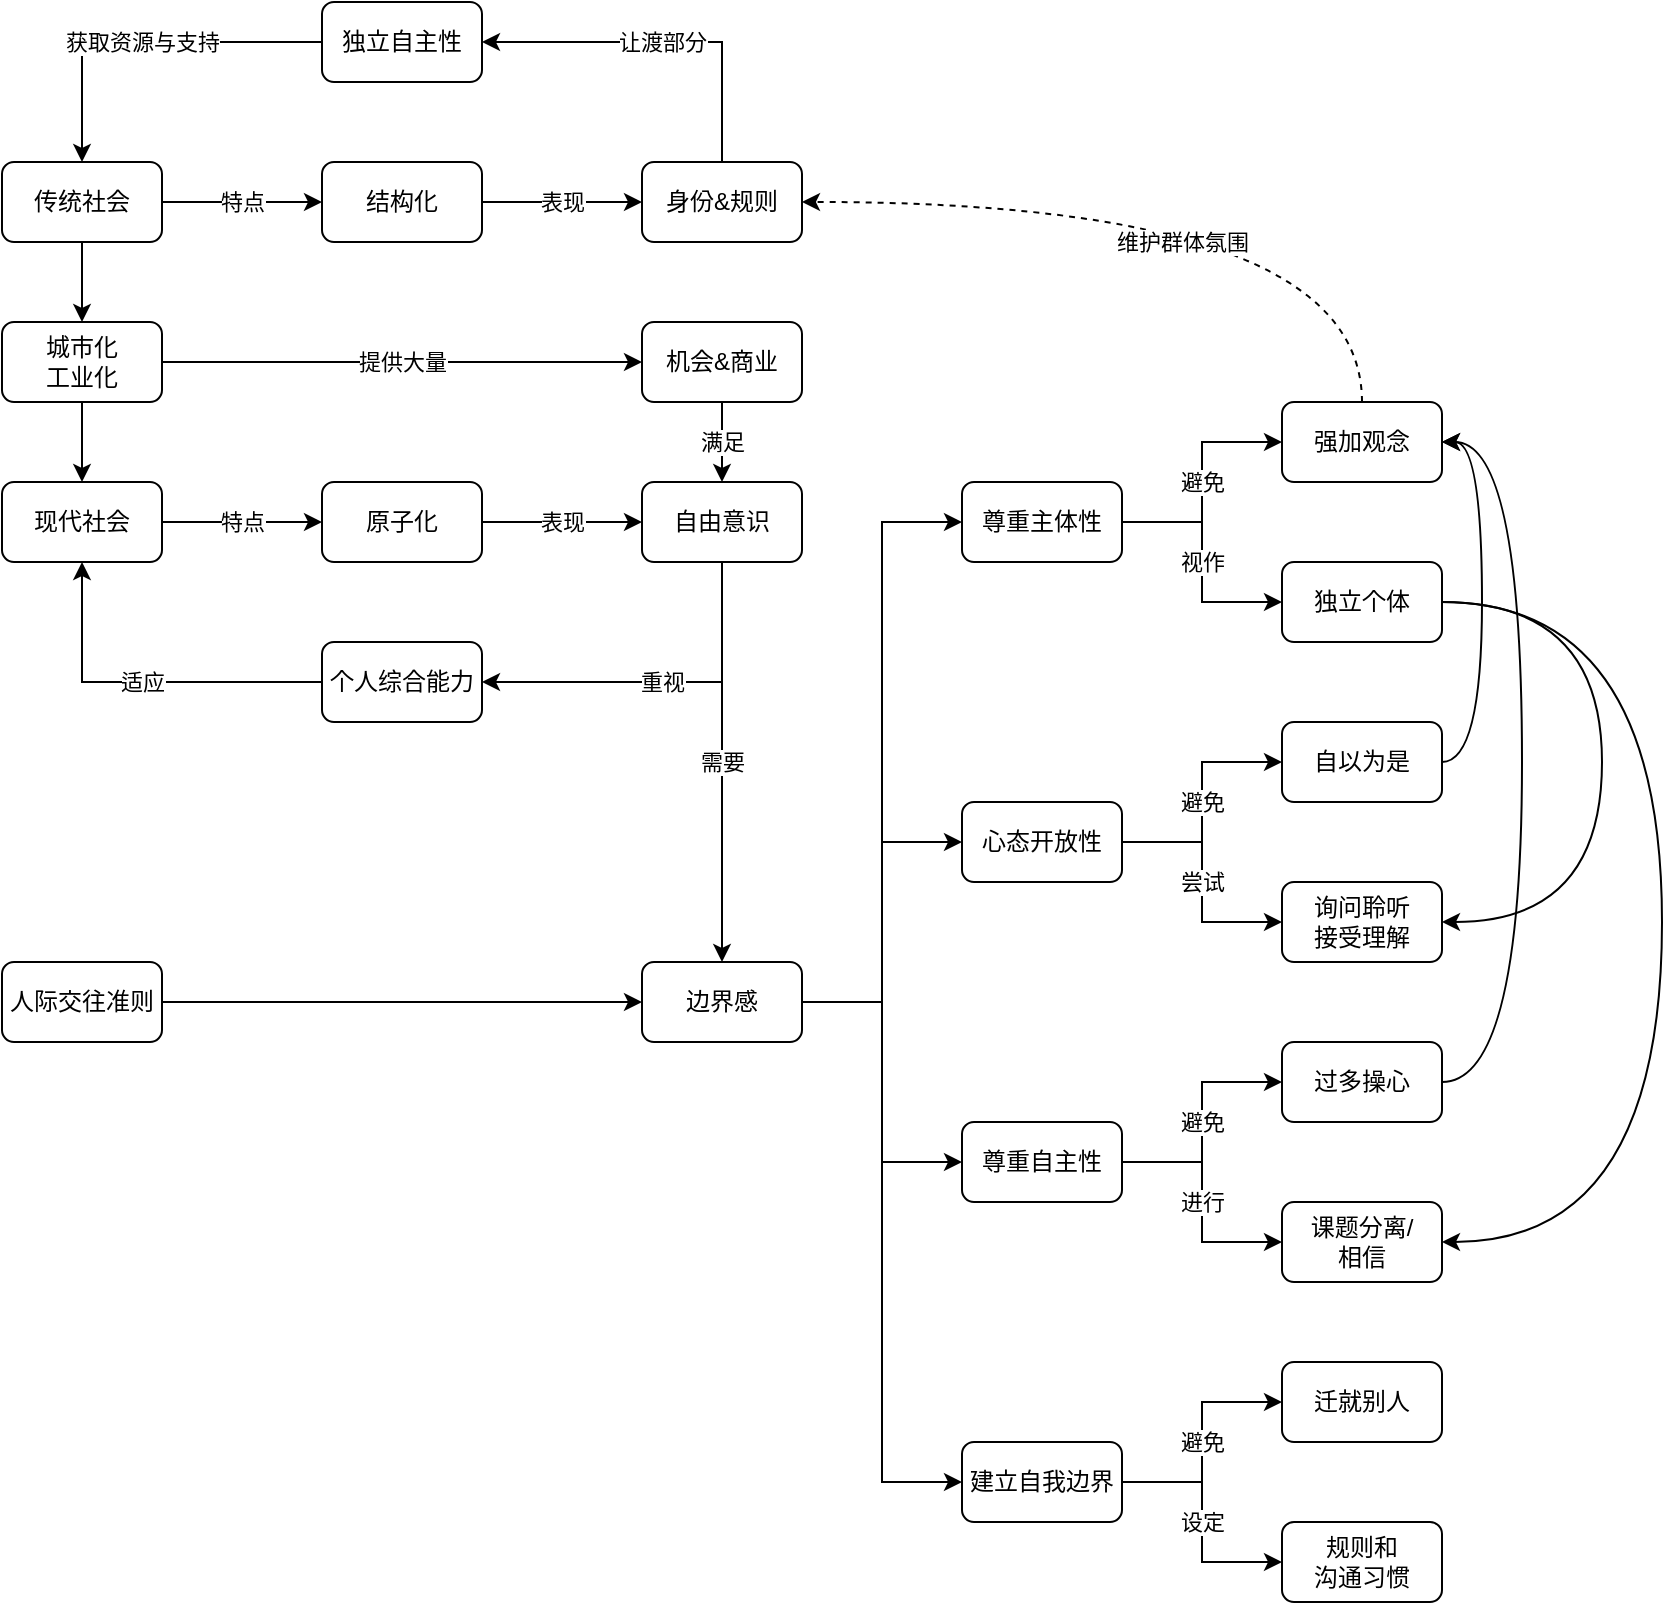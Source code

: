 <mxfile version="24.7.17" pages="4">
  <diagram name="社交准则" id="EEfV440zIn9KPHKzWxdJ">
    <mxGraphModel dx="794" dy="448" grid="1" gridSize="10" guides="1" tooltips="1" connect="1" arrows="1" fold="1" page="1" pageScale="1" pageWidth="827" pageHeight="1169" math="0" shadow="0">
      <root>
        <mxCell id="0" />
        <mxCell id="1" parent="0" />
        <mxCell id="l7xOSL3w08bhdckoi7Wd-3" value="" style="edgeStyle=orthogonalEdgeStyle;rounded=0;orthogonalLoop=1;jettySize=auto;html=1;" parent="1" source="l7xOSL3w08bhdckoi7Wd-1" target="l7xOSL3w08bhdckoi7Wd-2" edge="1">
          <mxGeometry relative="1" as="geometry" />
        </mxCell>
        <mxCell id="l7xOSL3w08bhdckoi7Wd-1" value="人际交往准则" style="rounded=1;whiteSpace=wrap;html=1;" parent="1" vertex="1">
          <mxGeometry x="160" y="560" width="80" height="40" as="geometry" />
        </mxCell>
        <mxCell id="l7xOSL3w08bhdckoi7Wd-31" style="edgeStyle=orthogonalEdgeStyle;rounded=0;orthogonalLoop=1;jettySize=auto;html=1;entryX=0;entryY=0.5;entryDx=0;entryDy=0;" parent="1" source="l7xOSL3w08bhdckoi7Wd-2" target="l7xOSL3w08bhdckoi7Wd-30" edge="1">
          <mxGeometry relative="1" as="geometry" />
        </mxCell>
        <mxCell id="l7xOSL3w08bhdckoi7Wd-36" style="edgeStyle=orthogonalEdgeStyle;rounded=0;orthogonalLoop=1;jettySize=auto;html=1;" parent="1" source="l7xOSL3w08bhdckoi7Wd-2" target="l7xOSL3w08bhdckoi7Wd-35" edge="1">
          <mxGeometry relative="1" as="geometry">
            <Array as="points">
              <mxPoint x="600" y="580" />
              <mxPoint x="600" y="500" />
            </Array>
          </mxGeometry>
        </mxCell>
        <mxCell id="3e5-Je9qB7yI0lL_w4Wo-13" style="edgeStyle=orthogonalEdgeStyle;rounded=0;orthogonalLoop=1;jettySize=auto;html=1;entryX=0;entryY=0.5;entryDx=0;entryDy=0;" parent="1" source="l7xOSL3w08bhdckoi7Wd-2" target="3e5-Je9qB7yI0lL_w4Wo-12" edge="1">
          <mxGeometry relative="1" as="geometry" />
        </mxCell>
        <mxCell id="3e5-Je9qB7yI0lL_w4Wo-20" style="edgeStyle=orthogonalEdgeStyle;rounded=0;orthogonalLoop=1;jettySize=auto;html=1;entryX=0;entryY=0.5;entryDx=0;entryDy=0;" parent="1" source="l7xOSL3w08bhdckoi7Wd-2" target="3e5-Je9qB7yI0lL_w4Wo-19" edge="1">
          <mxGeometry relative="1" as="geometry" />
        </mxCell>
        <mxCell id="l7xOSL3w08bhdckoi7Wd-2" value="边界感" style="rounded=1;whiteSpace=wrap;html=1;" parent="1" vertex="1">
          <mxGeometry x="480" y="560" width="80" height="40" as="geometry" />
        </mxCell>
        <mxCell id="l7xOSL3w08bhdckoi7Wd-6" value="特点" style="edgeStyle=orthogonalEdgeStyle;rounded=0;orthogonalLoop=1;jettySize=auto;html=1;" parent="1" source="l7xOSL3w08bhdckoi7Wd-4" target="l7xOSL3w08bhdckoi7Wd-5" edge="1">
          <mxGeometry relative="1" as="geometry" />
        </mxCell>
        <mxCell id="l7xOSL3w08bhdckoi7Wd-22" value="" style="edgeStyle=orthogonalEdgeStyle;rounded=0;orthogonalLoop=1;jettySize=auto;html=1;" parent="1" source="l7xOSL3w08bhdckoi7Wd-4" target="l7xOSL3w08bhdckoi7Wd-21" edge="1">
          <mxGeometry relative="1" as="geometry" />
        </mxCell>
        <mxCell id="l7xOSL3w08bhdckoi7Wd-4" value="传统社会" style="rounded=1;whiteSpace=wrap;html=1;" parent="1" vertex="1">
          <mxGeometry x="160" y="160" width="80" height="40" as="geometry" />
        </mxCell>
        <mxCell id="l7xOSL3w08bhdckoi7Wd-8" value="表现" style="edgeStyle=orthogonalEdgeStyle;rounded=0;orthogonalLoop=1;jettySize=auto;html=1;" parent="1" source="l7xOSL3w08bhdckoi7Wd-5" target="l7xOSL3w08bhdckoi7Wd-7" edge="1">
          <mxGeometry relative="1" as="geometry" />
        </mxCell>
        <mxCell id="l7xOSL3w08bhdckoi7Wd-5" value="结构化" style="rounded=1;whiteSpace=wrap;html=1;" parent="1" vertex="1">
          <mxGeometry x="320" y="160" width="80" height="40" as="geometry" />
        </mxCell>
        <mxCell id="l7xOSL3w08bhdckoi7Wd-10" value="让渡部分" style="edgeStyle=orthogonalEdgeStyle;rounded=0;orthogonalLoop=1;jettySize=auto;html=1;entryX=1;entryY=0.5;entryDx=0;entryDy=0;" parent="1" source="l7xOSL3w08bhdckoi7Wd-7" target="l7xOSL3w08bhdckoi7Wd-9" edge="1">
          <mxGeometry relative="1" as="geometry">
            <Array as="points">
              <mxPoint x="520" y="100" />
            </Array>
          </mxGeometry>
        </mxCell>
        <mxCell id="l7xOSL3w08bhdckoi7Wd-7" value="身份&amp;amp;规则" style="rounded=1;whiteSpace=wrap;html=1;" parent="1" vertex="1">
          <mxGeometry x="480" y="160" width="80" height="40" as="geometry" />
        </mxCell>
        <mxCell id="l7xOSL3w08bhdckoi7Wd-11" value="获取资源与支持" style="edgeStyle=orthogonalEdgeStyle;rounded=0;orthogonalLoop=1;jettySize=auto;html=1;entryX=0.5;entryY=0;entryDx=0;entryDy=0;" parent="1" source="l7xOSL3w08bhdckoi7Wd-9" target="l7xOSL3w08bhdckoi7Wd-4" edge="1">
          <mxGeometry relative="1" as="geometry" />
        </mxCell>
        <mxCell id="l7xOSL3w08bhdckoi7Wd-9" value="独立自主性" style="rounded=1;whiteSpace=wrap;html=1;" parent="1" vertex="1">
          <mxGeometry x="320" y="80" width="80" height="40" as="geometry" />
        </mxCell>
        <mxCell id="l7xOSL3w08bhdckoi7Wd-15" value="特点" style="edgeStyle=orthogonalEdgeStyle;rounded=0;orthogonalLoop=1;jettySize=auto;html=1;" parent="1" source="l7xOSL3w08bhdckoi7Wd-12" target="l7xOSL3w08bhdckoi7Wd-14" edge="1">
          <mxGeometry relative="1" as="geometry" />
        </mxCell>
        <mxCell id="l7xOSL3w08bhdckoi7Wd-12" value="现代社会" style="rounded=1;whiteSpace=wrap;html=1;" parent="1" vertex="1">
          <mxGeometry x="160" y="320" width="80" height="40" as="geometry" />
        </mxCell>
        <mxCell id="l7xOSL3w08bhdckoi7Wd-17" value="表现" style="edgeStyle=orthogonalEdgeStyle;rounded=0;orthogonalLoop=1;jettySize=auto;html=1;" parent="1" source="l7xOSL3w08bhdckoi7Wd-14" target="l7xOSL3w08bhdckoi7Wd-16" edge="1">
          <mxGeometry relative="1" as="geometry" />
        </mxCell>
        <mxCell id="l7xOSL3w08bhdckoi7Wd-14" value="原子化" style="rounded=1;whiteSpace=wrap;html=1;" parent="1" vertex="1">
          <mxGeometry x="320" y="320" width="80" height="40" as="geometry" />
        </mxCell>
        <mxCell id="l7xOSL3w08bhdckoi7Wd-19" value="重视" style="edgeStyle=orthogonalEdgeStyle;rounded=0;orthogonalLoop=1;jettySize=auto;html=1;entryX=1;entryY=0.5;entryDx=0;entryDy=0;" parent="1" source="l7xOSL3w08bhdckoi7Wd-16" target="l7xOSL3w08bhdckoi7Wd-18" edge="1">
          <mxGeometry relative="1" as="geometry">
            <Array as="points">
              <mxPoint x="520" y="420" />
            </Array>
          </mxGeometry>
        </mxCell>
        <mxCell id="l7xOSL3w08bhdckoi7Wd-29" value="需要" style="edgeStyle=orthogonalEdgeStyle;rounded=0;orthogonalLoop=1;jettySize=auto;html=1;curved=1;" parent="1" source="l7xOSL3w08bhdckoi7Wd-16" target="l7xOSL3w08bhdckoi7Wd-2" edge="1">
          <mxGeometry relative="1" as="geometry">
            <Array as="points">
              <mxPoint x="520" y="470" />
              <mxPoint x="520" y="470" />
            </Array>
          </mxGeometry>
        </mxCell>
        <mxCell id="l7xOSL3w08bhdckoi7Wd-16" value="自由意识" style="rounded=1;whiteSpace=wrap;html=1;" parent="1" vertex="1">
          <mxGeometry x="480" y="320" width="80" height="40" as="geometry" />
        </mxCell>
        <mxCell id="l7xOSL3w08bhdckoi7Wd-20" value="适应" style="edgeStyle=orthogonalEdgeStyle;rounded=0;orthogonalLoop=1;jettySize=auto;html=1;entryX=0.5;entryY=1;entryDx=0;entryDy=0;" parent="1" source="l7xOSL3w08bhdckoi7Wd-18" target="l7xOSL3w08bhdckoi7Wd-12" edge="1">
          <mxGeometry relative="1" as="geometry" />
        </mxCell>
        <mxCell id="l7xOSL3w08bhdckoi7Wd-18" value="个人综合能力" style="rounded=1;whiteSpace=wrap;html=1;" parent="1" vertex="1">
          <mxGeometry x="320" y="400" width="80" height="40" as="geometry" />
        </mxCell>
        <mxCell id="l7xOSL3w08bhdckoi7Wd-23" value="" style="edgeStyle=orthogonalEdgeStyle;rounded=0;orthogonalLoop=1;jettySize=auto;html=1;" parent="1" source="l7xOSL3w08bhdckoi7Wd-21" target="l7xOSL3w08bhdckoi7Wd-12" edge="1">
          <mxGeometry relative="1" as="geometry" />
        </mxCell>
        <mxCell id="l7xOSL3w08bhdckoi7Wd-26" value="提供大量" style="edgeStyle=orthogonalEdgeStyle;rounded=0;orthogonalLoop=1;jettySize=auto;html=1;" parent="1" source="l7xOSL3w08bhdckoi7Wd-21" target="l7xOSL3w08bhdckoi7Wd-25" edge="1">
          <mxGeometry relative="1" as="geometry" />
        </mxCell>
        <mxCell id="l7xOSL3w08bhdckoi7Wd-21" value="城市化&lt;br&gt;工业化" style="rounded=1;whiteSpace=wrap;html=1;" parent="1" vertex="1">
          <mxGeometry x="160" y="240" width="80" height="40" as="geometry" />
        </mxCell>
        <mxCell id="l7xOSL3w08bhdckoi7Wd-27" value="满足" style="edgeStyle=orthogonalEdgeStyle;rounded=0;orthogonalLoop=1;jettySize=auto;html=1;entryX=0.5;entryY=0;entryDx=0;entryDy=0;" parent="1" source="l7xOSL3w08bhdckoi7Wd-25" target="l7xOSL3w08bhdckoi7Wd-16" edge="1">
          <mxGeometry relative="1" as="geometry" />
        </mxCell>
        <mxCell id="l7xOSL3w08bhdckoi7Wd-25" value="机会&amp;amp;商业" style="rounded=1;whiteSpace=wrap;html=1;" parent="1" vertex="1">
          <mxGeometry x="480" y="240" width="80" height="40" as="geometry" />
        </mxCell>
        <mxCell id="l7xOSL3w08bhdckoi7Wd-33" style="edgeStyle=orthogonalEdgeStyle;rounded=0;orthogonalLoop=1;jettySize=auto;html=1;entryX=1;entryY=0.5;entryDx=0;entryDy=0;curved=1;strokeColor=default;dashed=1;exitX=0.5;exitY=0;exitDx=0;exitDy=0;" parent="1" source="3e5-Je9qB7yI0lL_w4Wo-1" target="l7xOSL3w08bhdckoi7Wd-7" edge="1">
          <mxGeometry relative="1" as="geometry">
            <Array as="points">
              <mxPoint x="840" y="180" />
            </Array>
          </mxGeometry>
        </mxCell>
        <mxCell id="3e5-Je9qB7yI0lL_w4Wo-3" value="维护群体氛围" style="edgeLabel;html=1;align=center;verticalAlign=middle;resizable=0;points=[];" parent="l7xOSL3w08bhdckoi7Wd-33" vertex="1" connectable="0">
          <mxGeometry x="-0.262" y="57" relative="1" as="geometry">
            <mxPoint x="-50" y="-37" as="offset" />
          </mxGeometry>
        </mxCell>
        <mxCell id="3e5-Je9qB7yI0lL_w4Wo-2" value="避免" style="edgeStyle=orthogonalEdgeStyle;rounded=0;orthogonalLoop=1;jettySize=auto;html=1;entryX=0;entryY=0.5;entryDx=0;entryDy=0;" parent="1" source="l7xOSL3w08bhdckoi7Wd-30" target="3e5-Je9qB7yI0lL_w4Wo-1" edge="1">
          <mxGeometry relative="1" as="geometry" />
        </mxCell>
        <mxCell id="3e5-Je9qB7yI0lL_w4Wo-7" value="视作" style="edgeStyle=orthogonalEdgeStyle;rounded=0;orthogonalLoop=1;jettySize=auto;html=1;entryX=0;entryY=0.5;entryDx=0;entryDy=0;" parent="1" source="l7xOSL3w08bhdckoi7Wd-30" target="3e5-Je9qB7yI0lL_w4Wo-6" edge="1">
          <mxGeometry relative="1" as="geometry" />
        </mxCell>
        <mxCell id="l7xOSL3w08bhdckoi7Wd-30" value="尊重主体性" style="rounded=1;whiteSpace=wrap;html=1;" parent="1" vertex="1">
          <mxGeometry x="640" y="320" width="80" height="40" as="geometry" />
        </mxCell>
        <mxCell id="3e5-Je9qB7yI0lL_w4Wo-5" value="避免" style="edgeStyle=orthogonalEdgeStyle;rounded=0;orthogonalLoop=1;jettySize=auto;html=1;entryX=0;entryY=0.5;entryDx=0;entryDy=0;" parent="1" source="l7xOSL3w08bhdckoi7Wd-35" target="3e5-Je9qB7yI0lL_w4Wo-4" edge="1">
          <mxGeometry relative="1" as="geometry" />
        </mxCell>
        <mxCell id="3e5-Je9qB7yI0lL_w4Wo-9" value="尝试" style="edgeStyle=orthogonalEdgeStyle;rounded=0;orthogonalLoop=1;jettySize=auto;html=1;entryX=0;entryY=0.5;entryDx=0;entryDy=0;" parent="1" source="l7xOSL3w08bhdckoi7Wd-35" target="3e5-Je9qB7yI0lL_w4Wo-8" edge="1">
          <mxGeometry relative="1" as="geometry" />
        </mxCell>
        <mxCell id="l7xOSL3w08bhdckoi7Wd-35" value="心态开放性" style="rounded=1;whiteSpace=wrap;html=1;" parent="1" vertex="1">
          <mxGeometry x="640" y="480" width="80" height="40" as="geometry" />
        </mxCell>
        <mxCell id="3e5-Je9qB7yI0lL_w4Wo-1" value="强加观念" style="rounded=1;whiteSpace=wrap;html=1;" parent="1" vertex="1">
          <mxGeometry x="800" y="280" width="80" height="40" as="geometry" />
        </mxCell>
        <mxCell id="3e5-Je9qB7yI0lL_w4Wo-10" style="edgeStyle=orthogonalEdgeStyle;rounded=0;orthogonalLoop=1;jettySize=auto;html=1;entryX=1;entryY=0.5;entryDx=0;entryDy=0;curved=1;" parent="1" source="3e5-Je9qB7yI0lL_w4Wo-4" target="3e5-Je9qB7yI0lL_w4Wo-1" edge="1">
          <mxGeometry relative="1" as="geometry">
            <Array as="points">
              <mxPoint x="900" y="460" />
              <mxPoint x="900" y="300" />
            </Array>
          </mxGeometry>
        </mxCell>
        <mxCell id="3e5-Je9qB7yI0lL_w4Wo-4" value="自以为是" style="rounded=1;whiteSpace=wrap;html=1;" parent="1" vertex="1">
          <mxGeometry x="800" y="440" width="80" height="40" as="geometry" />
        </mxCell>
        <mxCell id="3e5-Je9qB7yI0lL_w4Wo-27" style="edgeStyle=orthogonalEdgeStyle;rounded=0;orthogonalLoop=1;jettySize=auto;html=1;entryX=1;entryY=0.5;entryDx=0;entryDy=0;curved=1;" parent="1" source="3e5-Je9qB7yI0lL_w4Wo-6" target="3e5-Je9qB7yI0lL_w4Wo-8" edge="1">
          <mxGeometry relative="1" as="geometry">
            <Array as="points">
              <mxPoint x="960" y="380" />
              <mxPoint x="960" y="540" />
            </Array>
          </mxGeometry>
        </mxCell>
        <mxCell id="3e5-Je9qB7yI0lL_w4Wo-28" style="edgeStyle=orthogonalEdgeStyle;rounded=0;orthogonalLoop=1;jettySize=auto;html=1;entryX=1;entryY=0.5;entryDx=0;entryDy=0;curved=1;" parent="1" source="3e5-Je9qB7yI0lL_w4Wo-6" target="3e5-Je9qB7yI0lL_w4Wo-16" edge="1">
          <mxGeometry relative="1" as="geometry">
            <Array as="points">
              <mxPoint x="990" y="380" />
              <mxPoint x="990" y="700" />
            </Array>
          </mxGeometry>
        </mxCell>
        <mxCell id="3e5-Je9qB7yI0lL_w4Wo-6" value="独立个体" style="rounded=1;whiteSpace=wrap;html=1;" parent="1" vertex="1">
          <mxGeometry x="800" y="360" width="80" height="40" as="geometry" />
        </mxCell>
        <mxCell id="3e5-Je9qB7yI0lL_w4Wo-8" value="询问聆听&lt;br&gt;接受理解" style="rounded=1;whiteSpace=wrap;html=1;" parent="1" vertex="1">
          <mxGeometry x="800" y="520" width="80" height="40" as="geometry" />
        </mxCell>
        <mxCell id="3e5-Je9qB7yI0lL_w4Wo-15" value="避免" style="edgeStyle=orthogonalEdgeStyle;rounded=0;orthogonalLoop=1;jettySize=auto;html=1;entryX=0;entryY=0.5;entryDx=0;entryDy=0;" parent="1" source="3e5-Je9qB7yI0lL_w4Wo-12" target="3e5-Je9qB7yI0lL_w4Wo-14" edge="1">
          <mxGeometry relative="1" as="geometry" />
        </mxCell>
        <mxCell id="3e5-Je9qB7yI0lL_w4Wo-17" value="进行" style="edgeStyle=orthogonalEdgeStyle;rounded=0;orthogonalLoop=1;jettySize=auto;html=1;entryX=0;entryY=0.5;entryDx=0;entryDy=0;" parent="1" source="3e5-Je9qB7yI0lL_w4Wo-12" target="3e5-Je9qB7yI0lL_w4Wo-16" edge="1">
          <mxGeometry relative="1" as="geometry" />
        </mxCell>
        <mxCell id="3e5-Je9qB7yI0lL_w4Wo-12" value="尊重自主性" style="rounded=1;whiteSpace=wrap;html=1;" parent="1" vertex="1">
          <mxGeometry x="640" y="640" width="80" height="40" as="geometry" />
        </mxCell>
        <mxCell id="3e5-Je9qB7yI0lL_w4Wo-26" style="edgeStyle=orthogonalEdgeStyle;rounded=0;orthogonalLoop=1;jettySize=auto;html=1;curved=1;" parent="1" source="3e5-Je9qB7yI0lL_w4Wo-14" target="3e5-Je9qB7yI0lL_w4Wo-1" edge="1">
          <mxGeometry relative="1" as="geometry">
            <Array as="points">
              <mxPoint x="920" y="620" />
              <mxPoint x="920" y="300" />
            </Array>
          </mxGeometry>
        </mxCell>
        <mxCell id="3e5-Je9qB7yI0lL_w4Wo-14" value="过多操心" style="rounded=1;whiteSpace=wrap;html=1;" parent="1" vertex="1">
          <mxGeometry x="800" y="600" width="80" height="40" as="geometry" />
        </mxCell>
        <mxCell id="3e5-Je9qB7yI0lL_w4Wo-16" value="课题分离/&lt;br&gt;相信" style="rounded=1;whiteSpace=wrap;html=1;" parent="1" vertex="1">
          <mxGeometry x="800" y="680" width="80" height="40" as="geometry" />
        </mxCell>
        <mxCell id="3e5-Je9qB7yI0lL_w4Wo-23" value="避免" style="edgeStyle=orthogonalEdgeStyle;rounded=0;orthogonalLoop=1;jettySize=auto;html=1;entryX=0;entryY=0.5;entryDx=0;entryDy=0;" parent="1" source="3e5-Je9qB7yI0lL_w4Wo-19" target="3e5-Je9qB7yI0lL_w4Wo-21" edge="1">
          <mxGeometry relative="1" as="geometry" />
        </mxCell>
        <mxCell id="3e5-Je9qB7yI0lL_w4Wo-24" value="设定" style="edgeStyle=orthogonalEdgeStyle;rounded=0;orthogonalLoop=1;jettySize=auto;html=1;entryX=0;entryY=0.5;entryDx=0;entryDy=0;" parent="1" source="3e5-Je9qB7yI0lL_w4Wo-19" target="3e5-Je9qB7yI0lL_w4Wo-22" edge="1">
          <mxGeometry relative="1" as="geometry" />
        </mxCell>
        <mxCell id="3e5-Je9qB7yI0lL_w4Wo-19" value="建立自我边界" style="rounded=1;whiteSpace=wrap;html=1;" parent="1" vertex="1">
          <mxGeometry x="640" y="800" width="80" height="40" as="geometry" />
        </mxCell>
        <mxCell id="3e5-Je9qB7yI0lL_w4Wo-21" value="迁就别人" style="rounded=1;whiteSpace=wrap;html=1;" parent="1" vertex="1">
          <mxGeometry x="800" y="760" width="80" height="40" as="geometry" />
        </mxCell>
        <mxCell id="3e5-Je9qB7yI0lL_w4Wo-22" value="规则和&lt;br&gt;沟通习惯" style="rounded=1;whiteSpace=wrap;html=1;" parent="1" vertex="1">
          <mxGeometry x="800" y="840" width="80" height="40" as="geometry" />
        </mxCell>
      </root>
    </mxGraphModel>
  </diagram>
  <diagram id="4IEP01IrufHuFwD-Q-TS" name="社交原理">
    <mxGraphModel dx="934" dy="527" grid="1" gridSize="10" guides="1" tooltips="1" connect="1" arrows="1" fold="1" page="1" pageScale="1" pageWidth="827" pageHeight="1169" math="0" shadow="0">
      <root>
        <mxCell id="0" />
        <mxCell id="1" parent="0" />
        <mxCell id="tGCT3c2oRXeIfpcngwqY-3" value="满足" style="edgeStyle=orthogonalEdgeStyle;rounded=0;orthogonalLoop=1;jettySize=auto;html=1;" edge="1" parent="1" source="tGCT3c2oRXeIfpcngwqY-1" target="tGCT3c2oRXeIfpcngwqY-2">
          <mxGeometry relative="1" as="geometry" />
        </mxCell>
        <mxCell id="nF9ob22Ww1jEvOqiuLQN-54" style="edgeStyle=orthogonalEdgeStyle;rounded=0;orthogonalLoop=1;jettySize=auto;html=1;entryX=1;entryY=0.5;entryDx=0;entryDy=0;" edge="1" parent="1" source="tGCT3c2oRXeIfpcngwqY-1" target="nF9ob22Ww1jEvOqiuLQN-53">
          <mxGeometry relative="1" as="geometry">
            <Array as="points">
              <mxPoint x="400" y="420" />
              <mxPoint x="400" y="500" />
            </Array>
          </mxGeometry>
        </mxCell>
        <mxCell id="nF9ob22Ww1jEvOqiuLQN-66" style="edgeStyle=orthogonalEdgeStyle;rounded=0;orthogonalLoop=1;jettySize=auto;html=1;entryX=1;entryY=0.5;entryDx=0;entryDy=0;" edge="1" parent="1" source="tGCT3c2oRXeIfpcngwqY-1" target="nF9ob22Ww1jEvOqiuLQN-65">
          <mxGeometry relative="1" as="geometry" />
        </mxCell>
        <mxCell id="tGCT3c2oRXeIfpcngwqY-1" value="社交本质" style="rounded=1;whiteSpace=wrap;html=1;" vertex="1" parent="1">
          <mxGeometry x="440" y="400" width="80" height="40" as="geometry" />
        </mxCell>
        <mxCell id="tGCT3c2oRXeIfpcngwqY-6" style="edgeStyle=orthogonalEdgeStyle;rounded=0;orthogonalLoop=1;jettySize=auto;html=1;entryX=0;entryY=0.5;entryDx=0;entryDy=0;" edge="1" parent="1" source="tGCT3c2oRXeIfpcngwqY-2" target="tGCT3c2oRXeIfpcngwqY-4">
          <mxGeometry relative="1" as="geometry" />
        </mxCell>
        <mxCell id="tGCT3c2oRXeIfpcngwqY-7" style="edgeStyle=orthogonalEdgeStyle;rounded=0;orthogonalLoop=1;jettySize=auto;html=1;entryX=0;entryY=0.5;entryDx=0;entryDy=0;" edge="1" parent="1" source="tGCT3c2oRXeIfpcngwqY-2" target="tGCT3c2oRXeIfpcngwqY-5">
          <mxGeometry relative="1" as="geometry" />
        </mxCell>
        <mxCell id="tGCT3c2oRXeIfpcngwqY-10" value="区分" style="edgeLabel;html=1;align=center;verticalAlign=middle;resizable=0;points=[];" vertex="1" connectable="0" parent="tGCT3c2oRXeIfpcngwqY-7">
          <mxGeometry x="-0.367" y="1" relative="1" as="geometry">
            <mxPoint y="1" as="offset" />
          </mxGeometry>
        </mxCell>
        <mxCell id="tGCT3c2oRXeIfpcngwqY-9" value="特点" style="edgeStyle=orthogonalEdgeStyle;rounded=0;orthogonalLoop=1;jettySize=auto;html=1;entryX=0.5;entryY=1;entryDx=0;entryDy=0;" edge="1" parent="1" source="tGCT3c2oRXeIfpcngwqY-2" target="tGCT3c2oRXeIfpcngwqY-8">
          <mxGeometry relative="1" as="geometry" />
        </mxCell>
        <mxCell id="nF9ob22Ww1jEvOqiuLQN-8" value="导致" style="edgeStyle=orthogonalEdgeStyle;rounded=0;orthogonalLoop=1;jettySize=auto;html=1;" edge="1" parent="1" source="tGCT3c2oRXeIfpcngwqY-2" target="nF9ob22Ww1jEvOqiuLQN-6">
          <mxGeometry relative="1" as="geometry" />
        </mxCell>
        <mxCell id="tGCT3c2oRXeIfpcngwqY-2" value="抱团需求" style="rounded=1;whiteSpace=wrap;html=1;" vertex="1" parent="1">
          <mxGeometry x="600" y="400" width="80" height="40" as="geometry" />
        </mxCell>
        <mxCell id="tGCT3c2oRXeIfpcngwqY-4" value="内群体/同类" style="rounded=1;whiteSpace=wrap;html=1;" vertex="1" parent="1">
          <mxGeometry x="760" y="360" width="80" height="40" as="geometry" />
        </mxCell>
        <mxCell id="tGCT3c2oRXeIfpcngwqY-5" value="外群体/异类" style="rounded=1;whiteSpace=wrap;html=1;" vertex="1" parent="1">
          <mxGeometry x="760" y="440" width="80" height="40" as="geometry" />
        </mxCell>
        <mxCell id="tGCT3c2oRXeIfpcngwqY-8" value="社会认同理论" style="rounded=1;whiteSpace=wrap;html=1;" vertex="1" parent="1">
          <mxGeometry x="600" y="280" width="80" height="40" as="geometry" />
        </mxCell>
        <mxCell id="nF9ob22Ww1jEvOqiuLQN-1" style="edgeStyle=orthogonalEdgeStyle;rounded=0;orthogonalLoop=1;jettySize=auto;html=1;entryX=1;entryY=0.5;entryDx=0;entryDy=0;" edge="1" parent="1" source="tGCT3c2oRXeIfpcngwqY-11" target="tGCT3c2oRXeIfpcngwqY-4">
          <mxGeometry relative="1" as="geometry" />
        </mxCell>
        <mxCell id="nF9ob22Ww1jEvOqiuLQN-2" style="edgeStyle=orthogonalEdgeStyle;rounded=0;orthogonalLoop=1;jettySize=auto;html=1;entryX=1;entryY=0.5;entryDx=0;entryDy=0;" edge="1" parent="1" source="tGCT3c2oRXeIfpcngwqY-11" target="tGCT3c2oRXeIfpcngwqY-5">
          <mxGeometry relative="1" as="geometry" />
        </mxCell>
        <mxCell id="nF9ob22Ww1jEvOqiuLQN-3" value="无法区分" style="edgeLabel;html=1;align=center;verticalAlign=middle;resizable=0;points=[];" vertex="1" connectable="0" parent="nF9ob22Ww1jEvOqiuLQN-2">
          <mxGeometry x="-0.333" y="-2" relative="1" as="geometry">
            <mxPoint x="2" y="-2" as="offset" />
          </mxGeometry>
        </mxCell>
        <mxCell id="nF9ob22Ww1jEvOqiuLQN-5" value="产生" style="edgeStyle=orthogonalEdgeStyle;rounded=0;orthogonalLoop=1;jettySize=auto;html=1;" edge="1" parent="1" source="tGCT3c2oRXeIfpcngwqY-11" target="nF9ob22Ww1jEvOqiuLQN-4">
          <mxGeometry relative="1" as="geometry" />
        </mxCell>
        <mxCell id="tGCT3c2oRXeIfpcngwqY-11" value="原子化社会" style="rounded=1;whiteSpace=wrap;html=1;" vertex="1" parent="1">
          <mxGeometry x="920" y="400" width="80" height="40" as="geometry" />
        </mxCell>
        <mxCell id="nF9ob22Ww1jEvOqiuLQN-9" value="导致" style="edgeStyle=orthogonalEdgeStyle;rounded=0;orthogonalLoop=1;jettySize=auto;html=1;entryX=1;entryY=0.5;entryDx=0;entryDy=0;" edge="1" parent="1" source="nF9ob22Ww1jEvOqiuLQN-4" target="nF9ob22Ww1jEvOqiuLQN-6">
          <mxGeometry relative="1" as="geometry" />
        </mxCell>
        <mxCell id="nF9ob22Ww1jEvOqiuLQN-4" value="高度不确定性" style="rounded=1;whiteSpace=wrap;html=1;" vertex="1" parent="1">
          <mxGeometry x="920" y="520" width="80" height="40" as="geometry" />
        </mxCell>
        <mxCell id="nF9ob22Ww1jEvOqiuLQN-11" value="产生" style="edgeStyle=orthogonalEdgeStyle;rounded=0;orthogonalLoop=1;jettySize=auto;html=1;" edge="1" parent="1" source="nF9ob22Ww1jEvOqiuLQN-6" target="nF9ob22Ww1jEvOqiuLQN-10">
          <mxGeometry relative="1" as="geometry">
            <mxPoint as="offset" />
          </mxGeometry>
        </mxCell>
        <mxCell id="nF9ob22Ww1jEvOqiuLQN-6" value="社交消耗" style="rounded=1;whiteSpace=wrap;html=1;" vertex="1" parent="1">
          <mxGeometry x="600" y="520" width="80" height="40" as="geometry" />
        </mxCell>
        <mxCell id="nF9ob22Ww1jEvOqiuLQN-16" style="edgeStyle=orthogonalEdgeStyle;rounded=0;orthogonalLoop=1;jettySize=auto;html=1;" edge="1" parent="1" source="nF9ob22Ww1jEvOqiuLQN-10" target="nF9ob22Ww1jEvOqiuLQN-14">
          <mxGeometry relative="1" as="geometry" />
        </mxCell>
        <mxCell id="nF9ob22Ww1jEvOqiuLQN-17" style="edgeStyle=orthogonalEdgeStyle;rounded=0;orthogonalLoop=1;jettySize=auto;html=1;entryX=0;entryY=0.5;entryDx=0;entryDy=0;" edge="1" parent="1" source="nF9ob22Ww1jEvOqiuLQN-10" target="nF9ob22Ww1jEvOqiuLQN-15">
          <mxGeometry relative="1" as="geometry" />
        </mxCell>
        <mxCell id="nF9ob22Ww1jEvOqiuLQN-28" style="edgeStyle=orthogonalEdgeStyle;rounded=0;orthogonalLoop=1;jettySize=auto;html=1;entryX=0.5;entryY=0;entryDx=0;entryDy=0;" edge="1" parent="1" source="nF9ob22Ww1jEvOqiuLQN-10" target="nF9ob22Ww1jEvOqiuLQN-12">
          <mxGeometry relative="1" as="geometry" />
        </mxCell>
        <mxCell id="nF9ob22Ww1jEvOqiuLQN-10" value="试探策略" style="rounded=1;whiteSpace=wrap;html=1;" vertex="1" parent="1">
          <mxGeometry x="600" y="640" width="80" height="40" as="geometry" />
        </mxCell>
        <mxCell id="nF9ob22Ww1jEvOqiuLQN-23" style="edgeStyle=orthogonalEdgeStyle;rounded=0;orthogonalLoop=1;jettySize=auto;html=1;entryX=0;entryY=0.5;entryDx=0;entryDy=0;" edge="1" parent="1" source="nF9ob22Ww1jEvOqiuLQN-12" target="nF9ob22Ww1jEvOqiuLQN-21">
          <mxGeometry relative="1" as="geometry" />
        </mxCell>
        <mxCell id="nF9ob22Ww1jEvOqiuLQN-24" style="edgeStyle=orthogonalEdgeStyle;rounded=0;orthogonalLoop=1;jettySize=auto;html=1;" edge="1" parent="1" source="nF9ob22Ww1jEvOqiuLQN-12" target="nF9ob22Ww1jEvOqiuLQN-22">
          <mxGeometry relative="1" as="geometry" />
        </mxCell>
        <mxCell id="nF9ob22Ww1jEvOqiuLQN-30" style="edgeStyle=orthogonalEdgeStyle;rounded=0;orthogonalLoop=1;jettySize=auto;html=1;entryX=0.5;entryY=0;entryDx=0;entryDy=0;" edge="1" parent="1" source="nF9ob22Ww1jEvOqiuLQN-12" target="nF9ob22Ww1jEvOqiuLQN-29">
          <mxGeometry relative="1" as="geometry" />
        </mxCell>
        <mxCell id="nF9ob22Ww1jEvOqiuLQN-12" value="人格面具" style="rounded=1;whiteSpace=wrap;html=1;" vertex="1" parent="1">
          <mxGeometry x="600" y="800" width="80" height="40" as="geometry" />
        </mxCell>
        <mxCell id="nF9ob22Ww1jEvOqiuLQN-32" style="edgeStyle=orthogonalEdgeStyle;rounded=0;orthogonalLoop=1;jettySize=auto;html=1;" edge="1" parent="1" source="nF9ob22Ww1jEvOqiuLQN-14" target="nF9ob22Ww1jEvOqiuLQN-31">
          <mxGeometry relative="1" as="geometry" />
        </mxCell>
        <mxCell id="nF9ob22Ww1jEvOqiuLQN-14" value="发出信号" style="rounded=1;whiteSpace=wrap;html=1;" vertex="1" parent="1">
          <mxGeometry x="760" y="600" width="80" height="40" as="geometry" />
        </mxCell>
        <mxCell id="nF9ob22Ww1jEvOqiuLQN-34" value="" style="edgeStyle=orthogonalEdgeStyle;rounded=0;orthogonalLoop=1;jettySize=auto;html=1;" edge="1" parent="1" source="nF9ob22Ww1jEvOqiuLQN-15" target="nF9ob22Ww1jEvOqiuLQN-33">
          <mxGeometry relative="1" as="geometry" />
        </mxCell>
        <mxCell id="nF9ob22Ww1jEvOqiuLQN-15" value="保护自己" style="rounded=1;whiteSpace=wrap;html=1;" vertex="1" parent="1">
          <mxGeometry x="760" y="680" width="80" height="40" as="geometry" />
        </mxCell>
        <mxCell id="nF9ob22Ww1jEvOqiuLQN-36" style="edgeStyle=orthogonalEdgeStyle;rounded=0;orthogonalLoop=1;jettySize=auto;html=1;" edge="1" parent="1" source="nF9ob22Ww1jEvOqiuLQN-21" target="nF9ob22Ww1jEvOqiuLQN-35">
          <mxGeometry relative="1" as="geometry" />
        </mxCell>
        <mxCell id="nF9ob22Ww1jEvOqiuLQN-21" value="扮演自己" style="rounded=1;whiteSpace=wrap;html=1;" vertex="1" parent="1">
          <mxGeometry x="760" y="760" width="80" height="40" as="geometry" />
        </mxCell>
        <mxCell id="nF9ob22Ww1jEvOqiuLQN-38" style="edgeStyle=orthogonalEdgeStyle;rounded=0;orthogonalLoop=1;jettySize=auto;html=1;" edge="1" parent="1" source="nF9ob22Ww1jEvOqiuLQN-22" target="nF9ob22Ww1jEvOqiuLQN-37">
          <mxGeometry relative="1" as="geometry" />
        </mxCell>
        <mxCell id="nF9ob22Ww1jEvOqiuLQN-22" value="隐藏真实" style="rounded=1;whiteSpace=wrap;html=1;" vertex="1" parent="1">
          <mxGeometry x="760" y="840" width="80" height="40" as="geometry" />
        </mxCell>
        <mxCell id="nF9ob22Ww1jEvOqiuLQN-45" style="edgeStyle=orthogonalEdgeStyle;rounded=0;orthogonalLoop=1;jettySize=auto;html=1;" edge="1" parent="1" source="nF9ob22Ww1jEvOqiuLQN-29" target="nF9ob22Ww1jEvOqiuLQN-41">
          <mxGeometry relative="1" as="geometry">
            <Array as="points">
              <mxPoint x="720" y="1020" />
              <mxPoint x="720" y="940" />
            </Array>
          </mxGeometry>
        </mxCell>
        <mxCell id="nF9ob22Ww1jEvOqiuLQN-46" style="edgeStyle=orthogonalEdgeStyle;rounded=0;orthogonalLoop=1;jettySize=auto;html=1;" edge="1" parent="1" source="nF9ob22Ww1jEvOqiuLQN-29" target="nF9ob22Ww1jEvOqiuLQN-44">
          <mxGeometry relative="1" as="geometry" />
        </mxCell>
        <mxCell id="nF9ob22Ww1jEvOqiuLQN-48" style="edgeStyle=orthogonalEdgeStyle;rounded=0;orthogonalLoop=1;jettySize=auto;html=1;entryX=0;entryY=0.5;entryDx=0;entryDy=0;" edge="1" parent="1" source="nF9ob22Ww1jEvOqiuLQN-29" target="nF9ob22Ww1jEvOqiuLQN-47">
          <mxGeometry relative="1" as="geometry" />
        </mxCell>
        <mxCell id="nF9ob22Ww1jEvOqiuLQN-29" value="社交磨合" style="rounded=1;whiteSpace=wrap;html=1;" vertex="1" parent="1">
          <mxGeometry x="600" y="1000" width="80" height="40" as="geometry" />
        </mxCell>
        <mxCell id="nF9ob22Ww1jEvOqiuLQN-39" style="edgeStyle=orthogonalEdgeStyle;rounded=0;orthogonalLoop=1;jettySize=auto;html=1;entryX=1;entryY=0.5;entryDx=0;entryDy=0;curved=1;" edge="1" parent="1" source="nF9ob22Ww1jEvOqiuLQN-31" target="nF9ob22Ww1jEvOqiuLQN-35">
          <mxGeometry relative="1" as="geometry">
            <Array as="points">
              <mxPoint x="1040" y="620" />
              <mxPoint x="1040" y="780" />
            </Array>
          </mxGeometry>
        </mxCell>
        <mxCell id="nF9ob22Ww1jEvOqiuLQN-31" value="吸引同类&lt;br&gt;进行筛选" style="rounded=1;whiteSpace=wrap;html=1;" vertex="1" parent="1">
          <mxGeometry x="920" y="600" width="80" height="40" as="geometry" />
        </mxCell>
        <mxCell id="nF9ob22Ww1jEvOqiuLQN-40" style="edgeStyle=orthogonalEdgeStyle;rounded=0;orthogonalLoop=1;jettySize=auto;html=1;entryX=1;entryY=0.5;entryDx=0;entryDy=0;curved=1;" edge="1" parent="1" source="nF9ob22Ww1jEvOqiuLQN-33" target="nF9ob22Ww1jEvOqiuLQN-37">
          <mxGeometry relative="1" as="geometry">
            <Array as="points">
              <mxPoint x="1040" y="700" />
              <mxPoint x="1040" y="860" />
            </Array>
          </mxGeometry>
        </mxCell>
        <mxCell id="nF9ob22Ww1jEvOqiuLQN-33" value="避免暴露&lt;br&gt;降低评价" style="rounded=1;whiteSpace=wrap;html=1;" vertex="1" parent="1">
          <mxGeometry x="920" y="680" width="80" height="40" as="geometry" />
        </mxCell>
        <mxCell id="nF9ob22Ww1jEvOqiuLQN-35" value="适当暴露" style="rounded=1;whiteSpace=wrap;html=1;" vertex="1" parent="1">
          <mxGeometry x="920" y="760" width="80" height="40" as="geometry" />
        </mxCell>
        <mxCell id="nF9ob22Ww1jEvOqiuLQN-37" value="留有余地" style="rounded=1;whiteSpace=wrap;html=1;" vertex="1" parent="1">
          <mxGeometry x="920" y="840" width="80" height="40" as="geometry" />
        </mxCell>
        <mxCell id="nF9ob22Ww1jEvOqiuLQN-41" value="寻找真正同类" style="rounded=1;whiteSpace=wrap;html=1;" vertex="1" parent="1">
          <mxGeometry x="760" y="920" width="80" height="40" as="geometry" />
        </mxCell>
        <mxCell id="nF9ob22Ww1jEvOqiuLQN-44" value="避免异类发现" style="rounded=1;whiteSpace=wrap;html=1;" vertex="1" parent="1">
          <mxGeometry x="760" y="1000" width="80" height="40" as="geometry" />
        </mxCell>
        <mxCell id="nF9ob22Ww1jEvOqiuLQN-47" value="异类面前伪装" style="rounded=1;whiteSpace=wrap;html=1;" vertex="1" parent="1">
          <mxGeometry x="760" y="1080" width="80" height="40" as="geometry" />
        </mxCell>
        <mxCell id="nF9ob22Ww1jEvOqiuLQN-52" style="edgeStyle=orthogonalEdgeStyle;rounded=0;orthogonalLoop=1;jettySize=auto;html=1;" edge="1" parent="1" source="nF9ob22Ww1jEvOqiuLQN-49" target="nF9ob22Ww1jEvOqiuLQN-51">
          <mxGeometry relative="1" as="geometry" />
        </mxCell>
        <mxCell id="nF9ob22Ww1jEvOqiuLQN-49" value="社交需求" style="rounded=1;whiteSpace=wrap;html=1;" vertex="1" parent="1">
          <mxGeometry x="280" y="400" width="80" height="40" as="geometry" />
        </mxCell>
        <mxCell id="nF9ob22Ww1jEvOqiuLQN-51" value="和同类&lt;br&gt;有意义的链接" style="rounded=1;whiteSpace=wrap;html=1;" vertex="1" parent="1">
          <mxGeometry x="120" y="400" width="80" height="40" as="geometry" />
        </mxCell>
        <mxCell id="nF9ob22Ww1jEvOqiuLQN-60" style="edgeStyle=orthogonalEdgeStyle;rounded=0;orthogonalLoop=1;jettySize=auto;html=1;" edge="1" parent="1" source="nF9ob22Ww1jEvOqiuLQN-53" target="nF9ob22Ww1jEvOqiuLQN-55">
          <mxGeometry relative="1" as="geometry" />
        </mxCell>
        <mxCell id="nF9ob22Ww1jEvOqiuLQN-61" style="edgeStyle=orthogonalEdgeStyle;rounded=0;orthogonalLoop=1;jettySize=auto;html=1;entryX=1;entryY=0.5;entryDx=0;entryDy=0;" edge="1" parent="1" source="nF9ob22Ww1jEvOqiuLQN-53" target="nF9ob22Ww1jEvOqiuLQN-56">
          <mxGeometry relative="1" as="geometry" />
        </mxCell>
        <mxCell id="nF9ob22Ww1jEvOqiuLQN-62" style="edgeStyle=orthogonalEdgeStyle;rounded=0;orthogonalLoop=1;jettySize=auto;html=1;entryX=1;entryY=0.5;entryDx=0;entryDy=0;" edge="1" parent="1" source="nF9ob22Ww1jEvOqiuLQN-53" target="nF9ob22Ww1jEvOqiuLQN-57">
          <mxGeometry relative="1" as="geometry" />
        </mxCell>
        <mxCell id="nF9ob22Ww1jEvOqiuLQN-63" style="edgeStyle=orthogonalEdgeStyle;rounded=0;orthogonalLoop=1;jettySize=auto;html=1;entryX=1;entryY=0.5;entryDx=0;entryDy=0;" edge="1" parent="1" source="nF9ob22Ww1jEvOqiuLQN-53" target="nF9ob22Ww1jEvOqiuLQN-58">
          <mxGeometry relative="1" as="geometry" />
        </mxCell>
        <mxCell id="nF9ob22Ww1jEvOqiuLQN-64" style="edgeStyle=orthogonalEdgeStyle;rounded=0;orthogonalLoop=1;jettySize=auto;html=1;entryX=1;entryY=0.5;entryDx=0;entryDy=0;" edge="1" parent="1" source="nF9ob22Ww1jEvOqiuLQN-53" target="nF9ob22Ww1jEvOqiuLQN-59">
          <mxGeometry relative="1" as="geometry" />
        </mxCell>
        <mxCell id="nF9ob22Ww1jEvOqiuLQN-53" value="社交过程" style="rounded=1;whiteSpace=wrap;html=1;" vertex="1" parent="1">
          <mxGeometry x="280" y="480" width="80" height="40" as="geometry" />
        </mxCell>
        <mxCell id="nF9ob22Ww1jEvOqiuLQN-55" value="确认同类存在" style="rounded=1;whiteSpace=wrap;html=1;" vertex="1" parent="1">
          <mxGeometry x="120" y="480" width="80" height="40" as="geometry" />
        </mxCell>
        <mxCell id="nF9ob22Ww1jEvOqiuLQN-56" value="找到同类" style="rounded=1;whiteSpace=wrap;html=1;" vertex="1" parent="1">
          <mxGeometry x="120" y="560" width="80" height="40" as="geometry" />
        </mxCell>
        <mxCell id="nF9ob22Ww1jEvOqiuLQN-57" value="和同类&lt;br&gt;建立联系" style="rounded=1;whiteSpace=wrap;html=1;" vertex="1" parent="1">
          <mxGeometry x="120" y="640" width="80" height="40" as="geometry" />
        </mxCell>
        <mxCell id="nF9ob22Ww1jEvOqiuLQN-58" value="维护保持&lt;br&gt;好联系" style="rounded=1;whiteSpace=wrap;html=1;" vertex="1" parent="1">
          <mxGeometry x="120" y="720" width="80" height="40" as="geometry" />
        </mxCell>
        <mxCell id="nF9ob22Ww1jEvOqiuLQN-59" value="抱团形成紧密圈子和群体" style="rounded=1;whiteSpace=wrap;html=1;" vertex="1" parent="1">
          <mxGeometry x="120" y="800" width="80" height="40" as="geometry" />
        </mxCell>
        <mxCell id="nF9ob22Ww1jEvOqiuLQN-50" value="推导" style="edgeStyle=orthogonalEdgeStyle;rounded=0;orthogonalLoop=1;jettySize=auto;html=1;entryX=1;entryY=0.5;entryDx=0;entryDy=0;" edge="1" parent="1" source="tGCT3c2oRXeIfpcngwqY-1" target="nF9ob22Ww1jEvOqiuLQN-49">
          <mxGeometry relative="1" as="geometry">
            <mxPoint as="offset" />
          </mxGeometry>
        </mxCell>
        <mxCell id="nF9ob22Ww1jEvOqiuLQN-71" style="edgeStyle=orthogonalEdgeStyle;rounded=0;orthogonalLoop=1;jettySize=auto;html=1;" edge="1" parent="1" source="nF9ob22Ww1jEvOqiuLQN-65" target="nF9ob22Ww1jEvOqiuLQN-67">
          <mxGeometry relative="1" as="geometry" />
        </mxCell>
        <mxCell id="nF9ob22Ww1jEvOqiuLQN-72" style="edgeStyle=orthogonalEdgeStyle;rounded=0;orthogonalLoop=1;jettySize=auto;html=1;entryX=1;entryY=0.5;entryDx=0;entryDy=0;" edge="1" parent="1" source="nF9ob22Ww1jEvOqiuLQN-65" target="nF9ob22Ww1jEvOqiuLQN-68">
          <mxGeometry relative="1" as="geometry" />
        </mxCell>
        <mxCell id="nF9ob22Ww1jEvOqiuLQN-73" style="edgeStyle=orthogonalEdgeStyle;rounded=0;orthogonalLoop=1;jettySize=auto;html=1;entryX=1;entryY=0.5;entryDx=0;entryDy=0;" edge="1" parent="1" source="nF9ob22Ww1jEvOqiuLQN-65" target="nF9ob22Ww1jEvOqiuLQN-69">
          <mxGeometry relative="1" as="geometry" />
        </mxCell>
        <mxCell id="nF9ob22Ww1jEvOqiuLQN-74" style="edgeStyle=orthogonalEdgeStyle;rounded=0;orthogonalLoop=1;jettySize=auto;html=1;entryX=1;entryY=0.5;entryDx=0;entryDy=0;" edge="1" parent="1" source="nF9ob22Ww1jEvOqiuLQN-65" target="nF9ob22Ww1jEvOqiuLQN-70">
          <mxGeometry relative="1" as="geometry" />
        </mxCell>
        <mxCell id="nF9ob22Ww1jEvOqiuLQN-65" value="社交建议" style="rounded=1;whiteSpace=wrap;html=1;" vertex="1" parent="1">
          <mxGeometry x="280" y="320" width="80" height="40" as="geometry" />
        </mxCell>
        <mxCell id="nF9ob22Ww1jEvOqiuLQN-67" value="建立有意义&lt;br&gt;联系" style="rounded=1;whiteSpace=wrap;html=1;" vertex="1" parent="1">
          <mxGeometry x="120" y="320" width="80" height="40" as="geometry" />
        </mxCell>
        <mxCell id="nF9ob22Ww1jEvOqiuLQN-68" value="提高透明度" style="rounded=1;whiteSpace=wrap;html=1;" vertex="1" parent="1">
          <mxGeometry x="120" y="240" width="80" height="40" as="geometry" />
        </mxCell>
        <mxCell id="nF9ob22Ww1jEvOqiuLQN-69" value="调高感受" style="rounded=1;whiteSpace=wrap;html=1;" vertex="1" parent="1">
          <mxGeometry x="120" y="160" width="80" height="40" as="geometry" />
        </mxCell>
        <mxCell id="nF9ob22Ww1jEvOqiuLQN-70" value="双向评价" style="rounded=1;whiteSpace=wrap;html=1;" vertex="1" parent="1">
          <mxGeometry x="120" y="80" width="80" height="40" as="geometry" />
        </mxCell>
      </root>
    </mxGraphModel>
  </diagram>
  <diagram id="Evv8FOYYthImp5-1To-s" name="社交取悦">
    <mxGraphModel dx="1222" dy="689" grid="1" gridSize="10" guides="1" tooltips="1" connect="1" arrows="1" fold="1" page="1" pageScale="1" pageWidth="827" pageHeight="1169" math="0" shadow="0">
      <root>
        <mxCell id="0" />
        <mxCell id="1" parent="0" />
        <mxCell id="IAGtV4yYRNK7_tY3Lp3a-16" value="避免" style="edgeStyle=orthogonalEdgeStyle;rounded=0;orthogonalLoop=1;jettySize=auto;html=1;entryX=0.5;entryY=0;entryDx=0;entryDy=0;" parent="1" source="IAGtV4yYRNK7_tY3Lp3a-1" target="IAGtV4yYRNK7_tY3Lp3a-12" edge="1">
          <mxGeometry relative="1" as="geometry" />
        </mxCell>
        <mxCell id="IAGtV4yYRNK7_tY3Lp3a-17" value="避免" style="edgeStyle=orthogonalEdgeStyle;rounded=0;orthogonalLoop=1;jettySize=auto;html=1;entryX=1;entryY=0.5;entryDx=0;entryDy=0;curved=1;dashed=1;" parent="1" source="IAGtV4yYRNK7_tY3Lp3a-1" target="IAGtV4yYRNK7_tY3Lp3a-7" edge="1">
          <mxGeometry relative="1" as="geometry" />
        </mxCell>
        <mxCell id="IAGtV4yYRNK7_tY3Lp3a-19" value="受制于" style="edgeStyle=orthogonalEdgeStyle;rounded=0;orthogonalLoop=1;jettySize=auto;html=1;" parent="1" source="IAGtV4yYRNK7_tY3Lp3a-1" target="IAGtV4yYRNK7_tY3Lp3a-18" edge="1">
          <mxGeometry relative="1" as="geometry">
            <mxPoint as="offset" />
          </mxGeometry>
        </mxCell>
        <mxCell id="IAGtV4yYRNK7_tY3Lp3a-34" value="" style="edgeStyle=orthogonalEdgeStyle;rounded=0;orthogonalLoop=1;jettySize=auto;html=1;" parent="1" source="IAGtV4yYRNK7_tY3Lp3a-1" target="IAGtV4yYRNK7_tY3Lp3a-33" edge="1">
          <mxGeometry relative="1" as="geometry" />
        </mxCell>
        <mxCell id="73uRumbRyRv--UhssNEg-14" style="edgeStyle=orthogonalEdgeStyle;rounded=0;orthogonalLoop=1;jettySize=auto;html=1;entryX=1;entryY=0.5;entryDx=0;entryDy=0;" edge="1" parent="1" source="IAGtV4yYRNK7_tY3Lp3a-1" target="73uRumbRyRv--UhssNEg-13">
          <mxGeometry relative="1" as="geometry" />
        </mxCell>
        <mxCell id="73uRumbRyRv--UhssNEg-15" style="edgeStyle=orthogonalEdgeStyle;rounded=0;orthogonalLoop=1;jettySize=auto;html=1;" edge="1" parent="1" source="IAGtV4yYRNK7_tY3Lp3a-1" target="73uRumbRyRv--UhssNEg-11">
          <mxGeometry relative="1" as="geometry" />
        </mxCell>
        <mxCell id="73uRumbRyRv--UhssNEg-16" style="edgeStyle=orthogonalEdgeStyle;rounded=0;orthogonalLoop=1;jettySize=auto;html=1;entryX=1;entryY=0.5;entryDx=0;entryDy=0;" edge="1" parent="1" source="IAGtV4yYRNK7_tY3Lp3a-1" target="73uRumbRyRv--UhssNEg-12">
          <mxGeometry relative="1" as="geometry" />
        </mxCell>
        <mxCell id="73uRumbRyRv--UhssNEg-17" value="表现" style="edgeLabel;html=1;align=center;verticalAlign=middle;resizable=0;points=[];" vertex="1" connectable="0" parent="73uRumbRyRv--UhssNEg-16">
          <mxGeometry x="-0.5" y="-2" relative="1" as="geometry">
            <mxPoint x="2" y="-2" as="offset" />
          </mxGeometry>
        </mxCell>
        <mxCell id="IAGtV4yYRNK7_tY3Lp3a-1" value="取悦行为" style="rounded=1;whiteSpace=wrap;html=1;" parent="1" vertex="1">
          <mxGeometry x="600" y="280" width="80" height="40" as="geometry" />
        </mxCell>
        <mxCell id="IAGtV4yYRNK7_tY3Lp3a-5" value="奖励" style="edgeStyle=orthogonalEdgeStyle;rounded=0;orthogonalLoop=1;jettySize=auto;html=1;" parent="1" source="IAGtV4yYRNK7_tY3Lp3a-2" target="IAGtV4yYRNK7_tY3Lp3a-3" edge="1">
          <mxGeometry relative="1" as="geometry" />
        </mxCell>
        <mxCell id="IAGtV4yYRNK7_tY3Lp3a-6" value="惩罚" style="edgeStyle=orthogonalEdgeStyle;rounded=0;orthogonalLoop=1;jettySize=auto;html=1;entryX=0;entryY=0.5;entryDx=0;entryDy=0;" parent="1" source="IAGtV4yYRNK7_tY3Lp3a-2" target="IAGtV4yYRNK7_tY3Lp3a-4" edge="1">
          <mxGeometry relative="1" as="geometry" />
        </mxCell>
        <mxCell id="IAGtV4yYRNK7_tY3Lp3a-2" value="社会大脑模型" style="rounded=1;whiteSpace=wrap;html=1;" parent="1" vertex="1">
          <mxGeometry x="80" y="480" width="80" height="40" as="geometry" />
        </mxCell>
        <mxCell id="IAGtV4yYRNK7_tY3Lp3a-3" value="利于融入&lt;br&gt;社会行为" style="rounded=1;whiteSpace=wrap;html=1;" parent="1" vertex="1">
          <mxGeometry x="240" y="440" width="80" height="40" as="geometry" />
        </mxCell>
        <mxCell id="IAGtV4yYRNK7_tY3Lp3a-8" style="edgeStyle=orthogonalEdgeStyle;rounded=0;orthogonalLoop=1;jettySize=auto;html=1;" parent="1" source="IAGtV4yYRNK7_tY3Lp3a-4" target="IAGtV4yYRNK7_tY3Lp3a-7" edge="1">
          <mxGeometry relative="1" as="geometry" />
        </mxCell>
        <mxCell id="IAGtV4yYRNK7_tY3Lp3a-4" value="不利于融入&lt;br&gt;社会行为" style="rounded=1;whiteSpace=wrap;html=1;" parent="1" vertex="1">
          <mxGeometry x="240" y="520" width="80" height="40" as="geometry" />
        </mxCell>
        <mxCell id="IAGtV4yYRNK7_tY3Lp3a-7" value="社交疼痛" style="rounded=1;whiteSpace=wrap;html=1;" parent="1" vertex="1">
          <mxGeometry x="400" y="520" width="80" height="40" as="geometry" />
        </mxCell>
        <mxCell id="IAGtV4yYRNK7_tY3Lp3a-11" style="edgeStyle=orthogonalEdgeStyle;rounded=0;orthogonalLoop=1;jettySize=auto;html=1;" parent="1" source="IAGtV4yYRNK7_tY3Lp3a-9" target="IAGtV4yYRNK7_tY3Lp3a-10" edge="1">
          <mxGeometry relative="1" as="geometry" />
        </mxCell>
        <mxCell id="IAGtV4yYRNK7_tY3Lp3a-9" value="镜像神经元" style="rounded=1;whiteSpace=wrap;html=1;" parent="1" vertex="1">
          <mxGeometry x="240" y="600" width="80" height="40" as="geometry" />
        </mxCell>
        <mxCell id="IAGtV4yYRNK7_tY3Lp3a-15" value="感受" style="edgeStyle=orthogonalEdgeStyle;rounded=0;orthogonalLoop=1;jettySize=auto;html=1;entryX=0.5;entryY=1;entryDx=0;entryDy=0;" parent="1" source="IAGtV4yYRNK7_tY3Lp3a-10" target="IAGtV4yYRNK7_tY3Lp3a-7" edge="1">
          <mxGeometry relative="1" as="geometry" />
        </mxCell>
        <mxCell id="IAGtV4yYRNK7_tY3Lp3a-10" value="共情" style="rounded=1;whiteSpace=wrap;html=1;" parent="1" vertex="1">
          <mxGeometry x="400" y="600" width="80" height="40" as="geometry" />
        </mxCell>
        <mxCell id="IAGtV4yYRNK7_tY3Lp3a-13" value="预期" style="edgeStyle=orthogonalEdgeStyle;rounded=0;orthogonalLoop=1;jettySize=auto;html=1;" parent="1" source="IAGtV4yYRNK7_tY3Lp3a-12" target="IAGtV4yYRNK7_tY3Lp3a-7" edge="1">
          <mxGeometry x="0.455" relative="1" as="geometry">
            <mxPoint as="offset" />
          </mxGeometry>
        </mxCell>
        <mxCell id="IAGtV4yYRNK7_tY3Lp3a-14" value="感受" style="edgeStyle=orthogonalEdgeStyle;rounded=0;orthogonalLoop=1;jettySize=auto;html=1;entryX=1;entryY=0.5;entryDx=0;entryDy=0;" parent="1" source="IAGtV4yYRNK7_tY3Lp3a-12" target="IAGtV4yYRNK7_tY3Lp3a-10" edge="1">
          <mxGeometry x="-0.067" relative="1" as="geometry">
            <Array as="points">
              <mxPoint x="640" y="620" />
            </Array>
            <mxPoint as="offset" />
          </mxGeometry>
        </mxCell>
        <mxCell id="IAGtV4yYRNK7_tY3Lp3a-12" value="拒绝他人" style="rounded=1;whiteSpace=wrap;html=1;" parent="1" vertex="1">
          <mxGeometry x="600" y="440" width="80" height="40" as="geometry" />
        </mxCell>
        <mxCell id="IAGtV4yYRNK7_tY3Lp3a-22" style="edgeStyle=orthogonalEdgeStyle;rounded=0;orthogonalLoop=1;jettySize=auto;html=1;entryX=1;entryY=0.5;entryDx=0;entryDy=0;" parent="1" source="IAGtV4yYRNK7_tY3Lp3a-18" target="IAGtV4yYRNK7_tY3Lp3a-20" edge="1">
          <mxGeometry relative="1" as="geometry" />
        </mxCell>
        <mxCell id="IAGtV4yYRNK7_tY3Lp3a-23" style="edgeStyle=orthogonalEdgeStyle;rounded=0;orthogonalLoop=1;jettySize=auto;html=1;entryX=1;entryY=0.5;entryDx=0;entryDy=0;" parent="1" source="IAGtV4yYRNK7_tY3Lp3a-18" target="IAGtV4yYRNK7_tY3Lp3a-21" edge="1">
          <mxGeometry relative="1" as="geometry" />
        </mxCell>
        <mxCell id="IAGtV4yYRNK7_tY3Lp3a-18" value="自信&amp;amp;自尊" style="rounded=1;whiteSpace=wrap;html=1;" parent="1" vertex="1">
          <mxGeometry x="600" y="80" width="80" height="40" as="geometry" />
        </mxCell>
        <mxCell id="IAGtV4yYRNK7_tY3Lp3a-26" style="edgeStyle=orthogonalEdgeStyle;rounded=0;orthogonalLoop=1;jettySize=auto;html=1;entryX=1;entryY=0.5;entryDx=0;entryDy=0;" parent="1" source="IAGtV4yYRNK7_tY3Lp3a-20" target="IAGtV4yYRNK7_tY3Lp3a-24" edge="1">
          <mxGeometry relative="1" as="geometry" />
        </mxCell>
        <mxCell id="IAGtV4yYRNK7_tY3Lp3a-20" value="低自尊" style="rounded=1;whiteSpace=wrap;html=1;" parent="1" vertex="1">
          <mxGeometry x="400" y="40" width="80" height="40" as="geometry" />
        </mxCell>
        <mxCell id="IAGtV4yYRNK7_tY3Lp3a-28" value="" style="edgeStyle=orthogonalEdgeStyle;rounded=0;orthogonalLoop=1;jettySize=auto;html=1;" parent="1" source="IAGtV4yYRNK7_tY3Lp3a-21" target="IAGtV4yYRNK7_tY3Lp3a-27" edge="1">
          <mxGeometry relative="1" as="geometry" />
        </mxCell>
        <mxCell id="IAGtV4yYRNK7_tY3Lp3a-21" value="特异性自尊" style="rounded=1;whiteSpace=wrap;html=1;" parent="1" vertex="1">
          <mxGeometry x="400" y="120" width="80" height="40" as="geometry" />
        </mxCell>
        <mxCell id="IAGtV4yYRNK7_tY3Lp3a-32" value="" style="edgeStyle=orthogonalEdgeStyle;rounded=0;orthogonalLoop=1;jettySize=auto;html=1;" parent="1" source="IAGtV4yYRNK7_tY3Lp3a-24" target="IAGtV4yYRNK7_tY3Lp3a-31" edge="1">
          <mxGeometry relative="1" as="geometry" />
        </mxCell>
        <mxCell id="IAGtV4yYRNK7_tY3Lp3a-24" value="别人&lt;br&gt;更重要" style="rounded=1;whiteSpace=wrap;html=1;" parent="1" vertex="1">
          <mxGeometry x="240" y="40" width="80" height="40" as="geometry" />
        </mxCell>
        <mxCell id="IAGtV4yYRNK7_tY3Lp3a-30" style="edgeStyle=orthogonalEdgeStyle;rounded=0;orthogonalLoop=1;jettySize=auto;html=1;" parent="1" source="IAGtV4yYRNK7_tY3Lp3a-27" target="IAGtV4yYRNK7_tY3Lp3a-29" edge="1">
          <mxGeometry relative="1" as="geometry" />
        </mxCell>
        <mxCell id="IAGtV4yYRNK7_tY3Lp3a-27" value="别人的认可&lt;br&gt;才是对的" style="rounded=1;whiteSpace=wrap;html=1;" parent="1" vertex="1">
          <mxGeometry x="240" y="120" width="80" height="40" as="geometry" />
        </mxCell>
        <mxCell id="IAGtV4yYRNK7_tY3Lp3a-29" value="扮演外界要求你成为的人" style="rounded=1;whiteSpace=wrap;html=1;" parent="1" vertex="1">
          <mxGeometry x="80" y="120" width="80" height="40" as="geometry" />
        </mxCell>
        <mxCell id="IAGtV4yYRNK7_tY3Lp3a-31" value="凡事别人优先自己不重要" style="rounded=1;whiteSpace=wrap;html=1;" parent="1" vertex="1">
          <mxGeometry x="80" y="40" width="80" height="40" as="geometry" />
        </mxCell>
        <mxCell id="IAGtV4yYRNK7_tY3Lp3a-42" style="edgeStyle=orthogonalEdgeStyle;rounded=0;orthogonalLoop=1;jettySize=auto;html=1;entryX=0;entryY=0.5;entryDx=0;entryDy=0;" parent="1" source="IAGtV4yYRNK7_tY3Lp3a-33" target="IAGtV4yYRNK7_tY3Lp3a-37" edge="1">
          <mxGeometry relative="1" as="geometry" />
        </mxCell>
        <mxCell id="IAGtV4yYRNK7_tY3Lp3a-43" style="edgeStyle=orthogonalEdgeStyle;rounded=0;orthogonalLoop=1;jettySize=auto;html=1;entryX=0;entryY=0.5;entryDx=0;entryDy=0;" parent="1" source="IAGtV4yYRNK7_tY3Lp3a-33" target="IAGtV4yYRNK7_tY3Lp3a-36" edge="1">
          <mxGeometry relative="1" as="geometry" />
        </mxCell>
        <mxCell id="IAGtV4yYRNK7_tY3Lp3a-44" style="edgeStyle=orthogonalEdgeStyle;rounded=0;orthogonalLoop=1;jettySize=auto;html=1;" parent="1" source="IAGtV4yYRNK7_tY3Lp3a-33" target="IAGtV4yYRNK7_tY3Lp3a-35" edge="1">
          <mxGeometry relative="1" as="geometry" />
        </mxCell>
        <mxCell id="IAGtV4yYRNK7_tY3Lp3a-45" style="edgeStyle=orthogonalEdgeStyle;rounded=0;orthogonalLoop=1;jettySize=auto;html=1;entryX=0;entryY=0.5;entryDx=0;entryDy=0;" parent="1" source="IAGtV4yYRNK7_tY3Lp3a-33" target="IAGtV4yYRNK7_tY3Lp3a-38" edge="1">
          <mxGeometry relative="1" as="geometry" />
        </mxCell>
        <mxCell id="IAGtV4yYRNK7_tY3Lp3a-46" style="edgeStyle=orthogonalEdgeStyle;rounded=0;orthogonalLoop=1;jettySize=auto;html=1;entryX=0;entryY=0.5;entryDx=0;entryDy=0;" parent="1" source="IAGtV4yYRNK7_tY3Lp3a-33" target="IAGtV4yYRNK7_tY3Lp3a-39" edge="1">
          <mxGeometry relative="1" as="geometry" />
        </mxCell>
        <mxCell id="IAGtV4yYRNK7_tY3Lp3a-33" value="调节方法" style="rounded=1;whiteSpace=wrap;html=1;" parent="1" vertex="1">
          <mxGeometry x="760" y="280" width="80" height="40" as="geometry" />
        </mxCell>
        <mxCell id="73uRumbRyRv--UhssNEg-6" value="" style="edgeStyle=orthogonalEdgeStyle;rounded=0;orthogonalLoop=1;jettySize=auto;html=1;" edge="1" parent="1" source="IAGtV4yYRNK7_tY3Lp3a-35" target="73uRumbRyRv--UhssNEg-5">
          <mxGeometry relative="1" as="geometry" />
        </mxCell>
        <mxCell id="IAGtV4yYRNK7_tY3Lp3a-35" value="考虑关系" style="rounded=1;whiteSpace=wrap;html=1;" parent="1" vertex="1">
          <mxGeometry x="920" y="280" width="80" height="40" as="geometry" />
        </mxCell>
        <mxCell id="73uRumbRyRv--UhssNEg-4" style="edgeStyle=orthogonalEdgeStyle;rounded=0;orthogonalLoop=1;jettySize=auto;html=1;" edge="1" parent="1" source="IAGtV4yYRNK7_tY3Lp3a-36" target="73uRumbRyRv--UhssNEg-3">
          <mxGeometry relative="1" as="geometry" />
        </mxCell>
        <mxCell id="IAGtV4yYRNK7_tY3Lp3a-36" value="建立边界" style="rounded=1;whiteSpace=wrap;html=1;" parent="1" vertex="1">
          <mxGeometry x="920" y="200" width="80" height="40" as="geometry" />
        </mxCell>
        <mxCell id="73uRumbRyRv--UhssNEg-2" style="edgeStyle=orthogonalEdgeStyle;rounded=0;orthogonalLoop=1;jettySize=auto;html=1;" edge="1" parent="1" source="IAGtV4yYRNK7_tY3Lp3a-37" target="73uRumbRyRv--UhssNEg-1">
          <mxGeometry relative="1" as="geometry" />
        </mxCell>
        <mxCell id="IAGtV4yYRNK7_tY3Lp3a-37" value="积累自信" style="rounded=1;whiteSpace=wrap;html=1;" parent="1" vertex="1">
          <mxGeometry x="920" y="120" width="80" height="40" as="geometry" />
        </mxCell>
        <mxCell id="73uRumbRyRv--UhssNEg-8" value="" style="edgeStyle=orthogonalEdgeStyle;rounded=0;orthogonalLoop=1;jettySize=auto;html=1;" edge="1" parent="1" source="IAGtV4yYRNK7_tY3Lp3a-38" target="73uRumbRyRv--UhssNEg-7">
          <mxGeometry relative="1" as="geometry" />
        </mxCell>
        <mxCell id="IAGtV4yYRNK7_tY3Lp3a-38" value="课题分离" style="rounded=1;whiteSpace=wrap;html=1;" parent="1" vertex="1">
          <mxGeometry x="920" y="360" width="80" height="40" as="geometry" />
        </mxCell>
        <mxCell id="73uRumbRyRv--UhssNEg-10" value="" style="edgeStyle=orthogonalEdgeStyle;rounded=0;orthogonalLoop=1;jettySize=auto;html=1;" edge="1" parent="1" source="IAGtV4yYRNK7_tY3Lp3a-39" target="73uRumbRyRv--UhssNEg-9">
          <mxGeometry relative="1" as="geometry" />
        </mxCell>
        <mxCell id="IAGtV4yYRNK7_tY3Lp3a-39" value="停止内耗" style="rounded=1;whiteSpace=wrap;html=1;" parent="1" vertex="1">
          <mxGeometry x="920" y="440" width="80" height="40" as="geometry" />
        </mxCell>
        <mxCell id="73uRumbRyRv--UhssNEg-1" value="多做决定" style="rounded=1;whiteSpace=wrap;html=1;" vertex="1" parent="1">
          <mxGeometry x="1080" y="120" width="80" height="40" as="geometry" />
        </mxCell>
        <mxCell id="73uRumbRyRv--UhssNEg-3" value="对人原则" style="rounded=1;whiteSpace=wrap;html=1;" vertex="1" parent="1">
          <mxGeometry x="1080" y="200" width="80" height="40" as="geometry" />
        </mxCell>
        <mxCell id="73uRumbRyRv--UhssNEg-5" value="好聚好散" style="rounded=1;whiteSpace=wrap;html=1;" vertex="1" parent="1">
          <mxGeometry x="1080" y="280" width="80" height="40" as="geometry" />
        </mxCell>
        <mxCell id="73uRumbRyRv--UhssNEg-7" value="尊重他人" style="rounded=1;whiteSpace=wrap;html=1;" vertex="1" parent="1">
          <mxGeometry x="1080" y="360" width="80" height="40" as="geometry" />
        </mxCell>
        <mxCell id="73uRumbRyRv--UhssNEg-9" value="关注能做" style="rounded=1;whiteSpace=wrap;html=1;" vertex="1" parent="1">
          <mxGeometry x="1080" y="440" width="80" height="40" as="geometry" />
        </mxCell>
        <mxCell id="73uRumbRyRv--UhssNEg-11" value="害怕冲突" style="rounded=1;whiteSpace=wrap;html=1;" vertex="1" parent="1">
          <mxGeometry x="440" y="280" width="80" height="40" as="geometry" />
        </mxCell>
        <mxCell id="73uRumbRyRv--UhssNEg-12" value="害怕被讨厌" style="rounded=1;whiteSpace=wrap;html=1;" vertex="1" parent="1">
          <mxGeometry x="440" y="360" width="80" height="40" as="geometry" />
        </mxCell>
        <mxCell id="73uRumbRyRv--UhssNEg-13" value="害怕拒绝" style="rounded=1;whiteSpace=wrap;html=1;" vertex="1" parent="1">
          <mxGeometry x="440" y="200" width="80" height="40" as="geometry" />
        </mxCell>
      </root>
    </mxGraphModel>
  </diagram>
  <diagram id="CIZQVhKjvJdpTKeac6DA" name="社交恐惧">
    <mxGraphModel dx="934" dy="527" grid="1" gridSize="10" guides="1" tooltips="1" connect="1" arrows="1" fold="1" page="1" pageScale="1" pageWidth="827" pageHeight="1169" math="0" shadow="0">
      <root>
        <mxCell id="0" />
        <mxCell id="1" parent="0" />
        <mxCell id="P7pmvgULlBqukxCQ3UOA-3" value="本质" style="edgeStyle=orthogonalEdgeStyle;rounded=0;orthogonalLoop=1;jettySize=auto;html=1;" edge="1" parent="1" source="P7pmvgULlBqukxCQ3UOA-1" target="P7pmvgULlBqukxCQ3UOA-2">
          <mxGeometry relative="1" as="geometry" />
        </mxCell>
        <mxCell id="P7pmvgULlBqukxCQ3UOA-15" style="edgeStyle=orthogonalEdgeStyle;rounded=0;orthogonalLoop=1;jettySize=auto;html=1;" edge="1" parent="1" source="P7pmvgULlBqukxCQ3UOA-1" target="P7pmvgULlBqukxCQ3UOA-14">
          <mxGeometry relative="1" as="geometry" />
        </mxCell>
        <mxCell id="P7pmvgULlBqukxCQ3UOA-34" style="edgeStyle=orthogonalEdgeStyle;rounded=0;orthogonalLoop=1;jettySize=auto;html=1;" edge="1" parent="1" source="P7pmvgULlBqukxCQ3UOA-1" target="P7pmvgULlBqukxCQ3UOA-30">
          <mxGeometry relative="1" as="geometry" />
        </mxCell>
        <mxCell id="P7pmvgULlBqukxCQ3UOA-1" value="社交恐惧" style="rounded=1;whiteSpace=wrap;html=1;" vertex="1" parent="1">
          <mxGeometry x="80" y="240" width="80" height="40" as="geometry" />
        </mxCell>
        <mxCell id="P7pmvgULlBqukxCQ3UOA-5" value="导致" style="edgeStyle=orthogonalEdgeStyle;rounded=0;orthogonalLoop=1;jettySize=auto;html=1;" edge="1" parent="1" source="P7pmvgULlBqukxCQ3UOA-2" target="P7pmvgULlBqukxCQ3UOA-4">
          <mxGeometry relative="1" as="geometry" />
        </mxCell>
        <mxCell id="P7pmvgULlBqukxCQ3UOA-2" value="害怕失败" style="rounded=1;whiteSpace=wrap;html=1;" vertex="1" parent="1">
          <mxGeometry x="240" y="240" width="80" height="40" as="geometry" />
        </mxCell>
        <mxCell id="P7pmvgULlBqukxCQ3UOA-7" value="提高" style="edgeStyle=orthogonalEdgeStyle;rounded=0;orthogonalLoop=1;jettySize=auto;html=1;entryX=0;entryY=0.5;entryDx=0;entryDy=0;" edge="1" parent="1" source="P7pmvgULlBqukxCQ3UOA-4" target="P7pmvgULlBqukxCQ3UOA-6">
          <mxGeometry relative="1" as="geometry" />
        </mxCell>
        <mxCell id="P7pmvgULlBqukxCQ3UOA-9" value="降低" style="edgeStyle=orthogonalEdgeStyle;rounded=0;orthogonalLoop=1;jettySize=auto;html=1;entryX=0;entryY=0.5;entryDx=0;entryDy=0;" edge="1" parent="1" source="P7pmvgULlBqukxCQ3UOA-4" target="P7pmvgULlBqukxCQ3UOA-8">
          <mxGeometry relative="1" as="geometry" />
        </mxCell>
        <mxCell id="P7pmvgULlBqukxCQ3UOA-4" value="社交心理负担" style="rounded=1;whiteSpace=wrap;html=1;" vertex="1" parent="1">
          <mxGeometry x="400" y="240" width="80" height="40" as="geometry" />
        </mxCell>
        <mxCell id="P7pmvgULlBqukxCQ3UOA-11" value="需要" style="edgeStyle=orthogonalEdgeStyle;rounded=0;orthogonalLoop=1;jettySize=auto;html=1;" edge="1" parent="1" source="P7pmvgULlBqukxCQ3UOA-6" target="P7pmvgULlBqukxCQ3UOA-10">
          <mxGeometry relative="1" as="geometry" />
        </mxCell>
        <mxCell id="P7pmvgULlBqukxCQ3UOA-6" value="社交心理成本" style="rounded=1;whiteSpace=wrap;html=1;" vertex="1" parent="1">
          <mxGeometry x="560" y="200" width="80" height="40" as="geometry" />
        </mxCell>
        <mxCell id="P7pmvgULlBqukxCQ3UOA-13" value="采用" style="edgeStyle=orthogonalEdgeStyle;rounded=0;orthogonalLoop=1;jettySize=auto;html=1;" edge="1" parent="1" source="P7pmvgULlBqukxCQ3UOA-8" target="P7pmvgULlBqukxCQ3UOA-12">
          <mxGeometry relative="1" as="geometry" />
        </mxCell>
        <mxCell id="P7pmvgULlBqukxCQ3UOA-8" value="社交反馈&amp;amp;奖励" style="rounded=1;whiteSpace=wrap;html=1;" vertex="1" parent="1">
          <mxGeometry x="560" y="280" width="80" height="40" as="geometry" />
        </mxCell>
        <mxCell id="P7pmvgULlBqukxCQ3UOA-10" value="心理建设" style="rounded=1;whiteSpace=wrap;html=1;" vertex="1" parent="1">
          <mxGeometry x="720" y="200" width="80" height="40" as="geometry" />
        </mxCell>
        <mxCell id="P7pmvgULlBqukxCQ3UOA-12" value="预防焦点" style="rounded=1;whiteSpace=wrap;html=1;" vertex="1" parent="1">
          <mxGeometry x="720" y="280" width="80" height="40" as="geometry" />
        </mxCell>
        <mxCell id="P7pmvgULlBqukxCQ3UOA-17" value="" style="edgeStyle=orthogonalEdgeStyle;rounded=0;orthogonalLoop=1;jettySize=auto;html=1;" edge="1" parent="1" source="P7pmvgULlBqukxCQ3UOA-14" target="P7pmvgULlBqukxCQ3UOA-16">
          <mxGeometry relative="1" as="geometry" />
        </mxCell>
        <mxCell id="P7pmvgULlBqukxCQ3UOA-21" style="edgeStyle=orthogonalEdgeStyle;rounded=0;orthogonalLoop=1;jettySize=auto;html=1;entryX=0;entryY=0.5;entryDx=0;entryDy=0;" edge="1" parent="1" source="P7pmvgULlBqukxCQ3UOA-14" target="P7pmvgULlBqukxCQ3UOA-20">
          <mxGeometry relative="1" as="geometry" />
        </mxCell>
        <mxCell id="P7pmvgULlBqukxCQ3UOA-25" style="edgeStyle=orthogonalEdgeStyle;rounded=0;orthogonalLoop=1;jettySize=auto;html=1;" edge="1" parent="1" source="P7pmvgULlBqukxCQ3UOA-14" target="P7pmvgULlBqukxCQ3UOA-24">
          <mxGeometry relative="1" as="geometry" />
        </mxCell>
        <mxCell id="P7pmvgULlBqukxCQ3UOA-14" value="缺乏社交" style="rounded=1;whiteSpace=wrap;html=1;" vertex="1" parent="1">
          <mxGeometry x="80" y="400" width="80" height="40" as="geometry" />
        </mxCell>
        <mxCell id="P7pmvgULlBqukxCQ3UOA-19" value="" style="edgeStyle=orthogonalEdgeStyle;rounded=0;orthogonalLoop=1;jettySize=auto;html=1;" edge="1" parent="1" source="P7pmvgULlBqukxCQ3UOA-16" target="P7pmvgULlBqukxCQ3UOA-18">
          <mxGeometry relative="1" as="geometry" />
        </mxCell>
        <mxCell id="P7pmvgULlBqukxCQ3UOA-16" value="社交隔离" style="rounded=1;whiteSpace=wrap;html=1;" vertex="1" parent="1">
          <mxGeometry x="240" y="360" width="80" height="40" as="geometry" />
        </mxCell>
        <mxCell id="P7pmvgULlBqukxCQ3UOA-18" value="对大脑&lt;br&gt;产生损伤" style="rounded=1;whiteSpace=wrap;html=1;" vertex="1" parent="1">
          <mxGeometry x="400" y="360" width="80" height="40" as="geometry" />
        </mxCell>
        <mxCell id="P7pmvgULlBqukxCQ3UOA-23" value="" style="edgeStyle=orthogonalEdgeStyle;rounded=0;orthogonalLoop=1;jettySize=auto;html=1;" edge="1" parent="1" source="P7pmvgULlBqukxCQ3UOA-20" target="P7pmvgULlBqukxCQ3UOA-22">
          <mxGeometry relative="1" as="geometry" />
        </mxCell>
        <mxCell id="P7pmvgULlBqukxCQ3UOA-20" value="缺乏联系" style="rounded=1;whiteSpace=wrap;html=1;" vertex="1" parent="1">
          <mxGeometry x="240" y="440" width="80" height="40" as="geometry" />
        </mxCell>
        <mxCell id="P7pmvgULlBqukxCQ3UOA-22" value="影响幸福感" style="rounded=1;whiteSpace=wrap;html=1;" vertex="1" parent="1">
          <mxGeometry x="400" y="440" width="80" height="40" as="geometry" />
        </mxCell>
        <mxCell id="P7pmvgULlBqukxCQ3UOA-28" style="edgeStyle=orthogonalEdgeStyle;rounded=0;orthogonalLoop=1;jettySize=auto;html=1;" edge="1" parent="1" source="P7pmvgULlBqukxCQ3UOA-24" target="P7pmvgULlBqukxCQ3UOA-26">
          <mxGeometry relative="1" as="geometry" />
        </mxCell>
        <mxCell id="P7pmvgULlBqukxCQ3UOA-29" style="edgeStyle=orthogonalEdgeStyle;rounded=0;orthogonalLoop=1;jettySize=auto;html=1;" edge="1" parent="1" source="P7pmvgULlBqukxCQ3UOA-24" target="P7pmvgULlBqukxCQ3UOA-27">
          <mxGeometry relative="1" as="geometry" />
        </mxCell>
        <mxCell id="P7pmvgULlBqukxCQ3UOA-39" style="edgeStyle=orthogonalEdgeStyle;rounded=0;orthogonalLoop=1;jettySize=auto;html=1;" edge="1" parent="1" source="P7pmvgULlBqukxCQ3UOA-24" target="P7pmvgULlBqukxCQ3UOA-38">
          <mxGeometry relative="1" as="geometry" />
        </mxCell>
        <mxCell id="P7pmvgULlBqukxCQ3UOA-24" value="构建联系" style="rounded=1;whiteSpace=wrap;html=1;" vertex="1" parent="1">
          <mxGeometry x="80" y="560" width="80" height="40" as="geometry" />
        </mxCell>
        <mxCell id="P7pmvgULlBqukxCQ3UOA-26" value="自己与他人" style="rounded=1;whiteSpace=wrap;html=1;" vertex="1" parent="1">
          <mxGeometry x="240" y="520" width="80" height="40" as="geometry" />
        </mxCell>
        <mxCell id="P7pmvgULlBqukxCQ3UOA-27" value="自己与世界" style="rounded=1;whiteSpace=wrap;html=1;" vertex="1" parent="1">
          <mxGeometry x="240" y="600" width="80" height="40" as="geometry" />
        </mxCell>
        <mxCell id="P7pmvgULlBqukxCQ3UOA-35" style="edgeStyle=orthogonalEdgeStyle;rounded=0;orthogonalLoop=1;jettySize=auto;html=1;entryX=0;entryY=0.5;entryDx=0;entryDy=0;" edge="1" parent="1" source="P7pmvgULlBqukxCQ3UOA-30" target="P7pmvgULlBqukxCQ3UOA-33">
          <mxGeometry relative="1" as="geometry" />
        </mxCell>
        <mxCell id="P7pmvgULlBqukxCQ3UOA-36" style="edgeStyle=orthogonalEdgeStyle;rounded=0;orthogonalLoop=1;jettySize=auto;html=1;entryX=0;entryY=0.5;entryDx=0;entryDy=0;" edge="1" parent="1" source="P7pmvgULlBqukxCQ3UOA-30" target="P7pmvgULlBqukxCQ3UOA-32">
          <mxGeometry relative="1" as="geometry" />
        </mxCell>
        <mxCell id="P7pmvgULlBqukxCQ3UOA-37" style="edgeStyle=orthogonalEdgeStyle;rounded=0;orthogonalLoop=1;jettySize=auto;html=1;entryX=0;entryY=0.5;entryDx=0;entryDy=0;" edge="1" parent="1" source="P7pmvgULlBqukxCQ3UOA-30" target="P7pmvgULlBqukxCQ3UOA-31">
          <mxGeometry relative="1" as="geometry" />
        </mxCell>
        <mxCell id="P7pmvgULlBqukxCQ3UOA-30" value="类别" style="rounded=1;whiteSpace=wrap;html=1;" vertex="1" parent="1">
          <mxGeometry x="80" y="80" width="80" height="40" as="geometry" />
        </mxCell>
        <mxCell id="P7pmvgULlBqukxCQ3UOA-31" value="对社交技巧&lt;br&gt;的恐惧" style="rounded=1;whiteSpace=wrap;html=1;" vertex="1" parent="1">
          <mxGeometry x="240" y="160" width="80" height="40" as="geometry" />
        </mxCell>
        <mxCell id="P7pmvgULlBqukxCQ3UOA-32" value="对对方感受&lt;br&gt;的恐惧" style="rounded=1;whiteSpace=wrap;html=1;" vertex="1" parent="1">
          <mxGeometry x="240" y="80" width="80" height="40" as="geometry" />
        </mxCell>
        <mxCell id="P7pmvgULlBqukxCQ3UOA-33" value="对不确定性&lt;br&gt;的恐惧" style="rounded=1;whiteSpace=wrap;html=1;" vertex="1" parent="1">
          <mxGeometry x="240" width="80" height="40" as="geometry" />
        </mxCell>
        <mxCell id="P7pmvgULlBqukxCQ3UOA-42" style="edgeStyle=orthogonalEdgeStyle;rounded=0;orthogonalLoop=1;jettySize=auto;html=1;" edge="1" parent="1" source="P7pmvgULlBqukxCQ3UOA-38" target="P7pmvgULlBqukxCQ3UOA-40">
          <mxGeometry relative="1" as="geometry">
            <Array as="points">
              <mxPoint x="200" y="820" />
              <mxPoint x="200" y="700" />
            </Array>
          </mxGeometry>
        </mxCell>
        <mxCell id="P7pmvgULlBqukxCQ3UOA-45" style="edgeStyle=orthogonalEdgeStyle;rounded=0;orthogonalLoop=1;jettySize=auto;html=1;entryX=0;entryY=0.5;entryDx=0;entryDy=0;" edge="1" parent="1" source="P7pmvgULlBqukxCQ3UOA-38" target="P7pmvgULlBqukxCQ3UOA-41">
          <mxGeometry relative="1" as="geometry" />
        </mxCell>
        <mxCell id="P7pmvgULlBqukxCQ3UOA-49" style="edgeStyle=orthogonalEdgeStyle;rounded=0;orthogonalLoop=1;jettySize=auto;html=1;" edge="1" parent="1" source="P7pmvgULlBqukxCQ3UOA-38" target="P7pmvgULlBqukxCQ3UOA-48">
          <mxGeometry relative="1" as="geometry" />
        </mxCell>
        <mxCell id="P7pmvgULlBqukxCQ3UOA-53" style="edgeStyle=orthogonalEdgeStyle;rounded=0;orthogonalLoop=1;jettySize=auto;html=1;entryX=0;entryY=0.5;entryDx=0;entryDy=0;" edge="1" parent="1" source="P7pmvgULlBqukxCQ3UOA-38" target="P7pmvgULlBqukxCQ3UOA-52">
          <mxGeometry relative="1" as="geometry" />
        </mxCell>
        <mxCell id="P7pmvgULlBqukxCQ3UOA-38" value="真实社交" style="rounded=1;whiteSpace=wrap;html=1;" vertex="1" parent="1">
          <mxGeometry x="80" y="800" width="80" height="40" as="geometry" />
        </mxCell>
        <mxCell id="P7pmvgULlBqukxCQ3UOA-44" value="" style="edgeStyle=orthogonalEdgeStyle;rounded=0;orthogonalLoop=1;jettySize=auto;html=1;" edge="1" parent="1" source="P7pmvgULlBqukxCQ3UOA-40" target="P7pmvgULlBqukxCQ3UOA-43">
          <mxGeometry relative="1" as="geometry" />
        </mxCell>
        <mxCell id="P7pmvgULlBqukxCQ3UOA-40" value="社交预期" style="rounded=1;whiteSpace=wrap;html=1;" vertex="1" parent="1">
          <mxGeometry x="240" y="680" width="80" height="40" as="geometry" />
        </mxCell>
        <mxCell id="P7pmvgULlBqukxCQ3UOA-47" value="" style="edgeStyle=orthogonalEdgeStyle;rounded=0;orthogonalLoop=1;jettySize=auto;html=1;" edge="1" parent="1" source="P7pmvgULlBqukxCQ3UOA-41" target="P7pmvgULlBqukxCQ3UOA-46">
          <mxGeometry relative="1" as="geometry" />
        </mxCell>
        <mxCell id="P7pmvgULlBqukxCQ3UOA-41" value="好感落差" style="rounded=1;whiteSpace=wrap;html=1;" vertex="1" parent="1">
          <mxGeometry x="240" y="840" width="80" height="40" as="geometry" />
        </mxCell>
        <mxCell id="P7pmvgULlBqukxCQ3UOA-43" value="高估难度&lt;br&gt;低估预期" style="rounded=1;whiteSpace=wrap;html=1;" vertex="1" parent="1">
          <mxGeometry x="400" y="680" width="80" height="40" as="geometry" />
        </mxCell>
        <mxCell id="P7pmvgULlBqukxCQ3UOA-46" value="别人更喜欢你" style="rounded=1;whiteSpace=wrap;html=1;" vertex="1" parent="1">
          <mxGeometry x="400" y="840" width="80" height="40" as="geometry" />
        </mxCell>
        <mxCell id="P7pmvgULlBqukxCQ3UOA-51" value="" style="edgeStyle=orthogonalEdgeStyle;rounded=0;orthogonalLoop=1;jettySize=auto;html=1;" edge="1" parent="1" source="P7pmvgULlBqukxCQ3UOA-48" target="P7pmvgULlBqukxCQ3UOA-50">
          <mxGeometry relative="1" as="geometry" />
        </mxCell>
        <mxCell id="P7pmvgULlBqukxCQ3UOA-48" value="双向评价" style="rounded=1;whiteSpace=wrap;html=1;" vertex="1" parent="1">
          <mxGeometry x="240" y="760" width="80" height="40" as="geometry" />
        </mxCell>
        <mxCell id="P7pmvgULlBqukxCQ3UOA-50" value="别人也在等你的评价" style="rounded=1;whiteSpace=wrap;html=1;" vertex="1" parent="1">
          <mxGeometry x="400" y="760" width="80" height="40" as="geometry" />
        </mxCell>
        <mxCell id="P7pmvgULlBqukxCQ3UOA-55" value="" style="edgeStyle=orthogonalEdgeStyle;rounded=0;orthogonalLoop=1;jettySize=auto;html=1;" edge="1" parent="1" source="P7pmvgULlBqukxCQ3UOA-52" target="P7pmvgULlBqukxCQ3UOA-54">
          <mxGeometry relative="1" as="geometry" />
        </mxCell>
        <mxCell id="P7pmvgULlBqukxCQ3UOA-52" value="社交疼痛" style="rounded=1;whiteSpace=wrap;html=1;" vertex="1" parent="1">
          <mxGeometry x="240" y="920" width="80" height="40" as="geometry" />
        </mxCell>
        <mxCell id="P7pmvgULlBqukxCQ3UOA-54" value="虚假感觉" style="rounded=1;whiteSpace=wrap;html=1;" vertex="1" parent="1">
          <mxGeometry x="400" y="920" width="80" height="40" as="geometry" />
        </mxCell>
      </root>
    </mxGraphModel>
  </diagram>
</mxfile>
